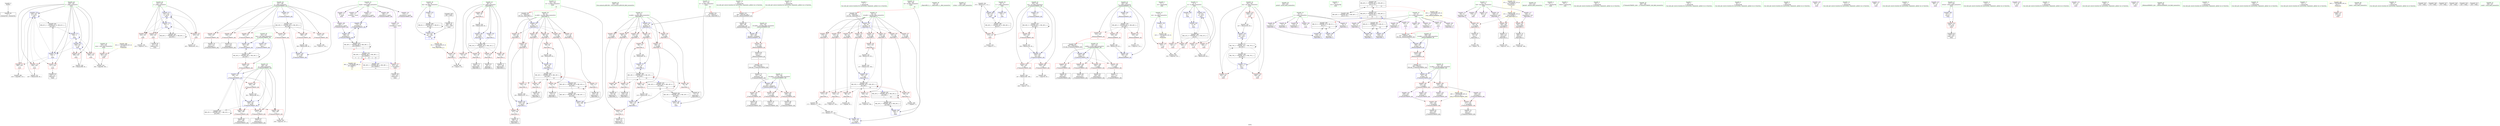 digraph "SVFG" {
	label="SVFG";

	Node0x5611f4aaf810 [shape=record,color=grey,label="{NodeID: 0\nNullPtr}"];
	Node0x5611f4aaf810 -> Node0x5611f4ae7870[style=solid];
	Node0x5611f4afb300 [shape=record,color=grey,label="{NodeID: 360\n410 = cmp(409, 215, )\n}"];
	Node0x5611f4af59e0 [shape=record,color=blue,label="{NodeID: 277\n331\<--432\nj\<--inc19\nmain\n}"];
	Node0x5611f4af59e0 -> Node0x5611f4aeaca0[style=dashed];
	Node0x5611f4af59e0 -> Node0x5611f4aead70[style=dashed];
	Node0x5611f4af59e0 -> Node0x5611f4aeae40[style=dashed];
	Node0x5611f4af59e0 -> Node0x5611f4af5840[style=dashed];
	Node0x5611f4af59e0 -> Node0x5611f4af59e0[style=dashed];
	Node0x5611f4af59e0 -> Node0x5611f4b13a10[style=dashed];
	Node0x5611f4ae9780 [shape=record,color=red,label="{NodeID: 194\n224\<--197\n\<--i\n_Z7domark1PA6001_bib\n}"];
	Node0x5611f4ae9780 -> Node0x5611f4ae8740[style=solid];
	Node0x5611f4ae69d0 [shape=record,color=purple,label="{NodeID: 111\n276\<--17\narrayidx27\<--mark\n_Z7domark1PA6001_bib\n}"];
	Node0x5611f4ae69d0 -> Node0x5611f4af48d0[style=solid];
	Node0x5611f4ae4c70 [shape=record,color=green,label="{NodeID: 28\n25\<--26\nlen\<--len_field_insensitive\nGlob }"];
	Node0x5611f4ae4c70 -> Node0x5611f4aec680[style=solid];
	Node0x5611f4ae4c70 -> Node0x5611f4af3450[style=solid];
	Node0x5611f4ae4c70 -> Node0x5611f4af5430[style=solid];
	Node0x5611f4b44220 [shape=record,color=black,label="{NodeID: 554\n37 = PHI(335, )\n0th arg _Z4procRiS_S_ }"];
	Node0x5611f4b44220 -> Node0x5611f4af3550[style=solid];
	Node0x5611f4aeae40 [shape=record,color=red,label="{NodeID: 222\n431\<--331\n\<--j\nmain\n}"];
	Node0x5611f4aeae40 -> Node0x5611f4af9080[style=solid];
	Node0x5611f4aec8f0 [shape=record,color=red,label="{NodeID: 139\n93\<--40\n\<--cx.addr\n_Z4procRiS_S_\n}"];
	Node0x5611f4aec8f0 -> Node0x5611f4aee220[style=solid];
	Node0x5611f4ae7470 [shape=record,color=green,label="{NodeID: 56\n359\<--360\nllvm.memset.p0i8.i64\<--llvm.memset.p0i8.i64_field_insensitive\n}"];
	Node0x5611f4af43f0 [shape=record,color=blue,label="{NodeID: 250\n201\<--111\nlast\<--\n_Z7domark1PA6001_bib\n}"];
	Node0x5611f4af43f0 -> Node0x5611f4b08510[style=dashed];
	Node0x5611f4aedfb0 [shape=record,color=red,label="{NodeID: 167\n80\<--79\n\<--\n_Z4procRiS_S_\n}"];
	Node0x5611f4aedfb0 -> Node0x5611f4afa100[style=solid];
	Node0x5611f4ae8c20 [shape=record,color=black,label="{NodeID: 84\n261\<--260\ntobool18\<--\n_Z7domark1PA6001_bib\n}"];
	Node0x5611f4aae640 [shape=record,color=green,label="{NodeID: 1\n5\<--1\n\<--dummyObj\nCan only get source location for instruction, argument, global var or function.}"];
	Node0x5611f4afb480 [shape=record,color=grey,label="{NodeID: 361\n125 = cmp(124, 126, )\n}"];
	Node0x5611f4af5ab0 [shape=record,color=blue,label="{NodeID: 278\n329\<--437\ni\<--inc22\nmain\n}"];
	Node0x5611f4af5ab0 -> Node0x5611f4aeaa30[style=dashed];
	Node0x5611f4af5ab0 -> Node0x5611f4aeab00[style=dashed];
	Node0x5611f4af5ab0 -> Node0x5611f4aeabd0[style=dashed];
	Node0x5611f4af5ab0 -> Node0x5611f4af5ab0[style=dashed];
	Node0x5611f4af5ab0 -> Node0x5611f4b13510[style=dashed];
	Node0x5611f4ae9850 [shape=record,color=red,label="{NodeID: 195\n234\<--197\n\<--i\n_Z7domark1PA6001_bib\n}"];
	Node0x5611f4ae9850 -> Node0x5611f4ae89b0[style=solid];
	Node0x5611f4ae6aa0 [shape=record,color=purple,label="{NodeID: 112\n363\<--17\n\<--mark\nmain\n}"];
	Node0x5611f4ae4d70 [shape=record,color=green,label="{NodeID: 29\n34\<--35\n_Z4procRiS_S_\<--_Z4procRiS_S__field_insensitive\n}"];
	Node0x5611f4b44330 [shape=record,color=black,label="{NodeID: 555\n38 = PHI(337, )\n1st arg _Z4procRiS_S_ }"];
	Node0x5611f4b44330 -> Node0x5611f4af3620[style=solid];
	Node0x5611f4aeaf10 [shape=record,color=red,label="{NodeID: 223\n391\<--333\n\<--num\nmain\n}"];
	Node0x5611f4aeaf10 -> Node0x5611f4afaa00[style=solid];
	Node0x5611f4aec9c0 [shape=record,color=red,label="{NodeID: 140\n98\<--40\n\<--cx.addr\n_Z4procRiS_S_\n}"];
	Node0x5611f4aec9c0 -> Node0x5611f4aee2f0[style=solid];
	Node0x5611f4aec9c0 -> Node0x5611f4af3b00[style=solid];
	Node0x5611f4ae7570 [shape=record,color=green,label="{NodeID: 57\n384\<--385\nstrlen\<--strlen_field_insensitive\n}"];
	Node0x5611f4af8c00 [shape=record,color=grey,label="{NodeID: 334\n373 = Binary(372, 111, )\n}"];
	Node0x5611f4af8c00 -> Node0x5611f4af5360[style=solid];
	Node0x5611f4af44c0 [shape=record,color=blue,label="{NodeID: 251\n203\<--5\ncnt\<--\n_Z7domark1PA6001_bib\n}"];
	Node0x5611f4af44c0 -> Node0x5611f4b08600[style=dashed];
	Node0x5611f4aee080 [shape=record,color=red,label="{NodeID: 168\n86\<--85\n\<--\n_Z4procRiS_S_\n}"];
	Node0x5611f4aee080 -> Node0x5611f4afbd80[style=solid];
	Node0x5611f4ae8cf0 [shape=record,color=black,label="{NodeID: 85\n264\<--263\nidxprom20\<--\n_Z7domark1PA6001_bib\n}"];
	Node0x5611f4ad4810 [shape=record,color=green,label="{NodeID: 2\n27\<--1\n.str\<--dummyObj\nGlob }"];
	Node0x5611f4afb600 [shape=record,color=grey,label="{NodeID: 362\n258 = cmp(256, 257, )\n}"];
	Node0x5611f4af5b80 [shape=record,color=blue,label="{NodeID: 279\n4\<--455\ntc\<--inc27\nmain\n}"];
	Node0x5611f4af5b80 -> Node0x5611f4b12610[style=dashed];
	Node0x5611f4ae9920 [shape=record,color=red,label="{NodeID: 196\n257\<--197\n\<--i\n_Z7domark1PA6001_bib\n}"];
	Node0x5611f4ae9920 -> Node0x5611f4afb600[style=solid];
	Node0x5611f4ae6b70 [shape=record,color=purple,label="{NodeID: 113\n419\<--17\narrayidx\<--mark\nmain\n}"];
	Node0x5611f4ae4e70 [shape=record,color=green,label="{NodeID: 30\n40\<--41\ncx.addr\<--cx.addr_field_insensitive\n_Z4procRiS_S_\n}"];
	Node0x5611f4ae4e70 -> Node0x5611f4aec820[style=solid];
	Node0x5611f4ae4e70 -> Node0x5611f4aec8f0[style=solid];
	Node0x5611f4ae4e70 -> Node0x5611f4aec9c0[style=solid];
	Node0x5611f4ae4e70 -> Node0x5611f4aeca90[style=solid];
	Node0x5611f4ae4e70 -> Node0x5611f4aecb60[style=solid];
	Node0x5611f4ae4e70 -> Node0x5611f4aecc30[style=solid];
	Node0x5611f4ae4e70 -> Node0x5611f4af3550[style=solid];
	Node0x5611f4b44440 [shape=record,color=black,label="{NodeID: 556\n39 = PHI(339, )\n2nd arg _Z4procRiS_S_ }"];
	Node0x5611f4b44440 -> Node0x5611f4af36f0[style=solid];
	Node0x5611f4aeafe0 [shape=record,color=red,label="{NodeID: 224\n426\<--341\n\<--res\nmain\n}"];
	Node0x5611f4aeafe0 -> Node0x5611f4af9380[style=solid];
	Node0x5611f4aeca90 [shape=record,color=red,label="{NodeID: 141\n117\<--40\n\<--cx.addr\n_Z4procRiS_S_\n}"];
	Node0x5611f4aeca90 -> Node0x5611f4aee630[style=solid];
	Node0x5611f4ae7670 [shape=record,color=green,label="{NodeID: 58\n444\<--445\nprintf\<--printf_field_insensitive\n}"];
	Node0x5611f4af8d80 [shape=record,color=grey,label="{NodeID: 335\n172 = Binary(171, 126, )\n}"];
	Node0x5611f4af8d80 -> Node0x5611f4afa700[style=solid];
	Node0x5611f4af4590 [shape=record,color=blue,label="{NodeID: 252\n197\<--5\ni\<--\n_Z7domark1PA6001_bib\n}"];
	Node0x5611f4af4590 -> Node0x5611f4b18f10[style=dashed];
	Node0x5611f4aee150 [shape=record,color=red,label="{NodeID: 169\n90\<--89\n\<--\n_Z4procRiS_S_\n}"];
	Node0x5611f4aee150 -> Node0x5611f4ae7cb0[style=solid];
	Node0x5611f4ae8dc0 [shape=record,color=black,label="{NodeID: 86\n267\<--266\nidxprom22\<--\n_Z7domark1PA6001_bib\n}"];
	Node0x5611f4ad4990 [shape=record,color=green,label="{NodeID: 3\n29\<--1\n.str.1\<--dummyObj\nGlob }"];
	Node0x5611f4afb780 [shape=record,color=grey,label="{NodeID: 363\n251 = cmp(250, 82, )\n}"];
	Node0x5611f4ae99f0 [shape=record,color=red,label="{NodeID: 197\n285\<--197\n\<--i\n_Z7domark1PA6001_bib\n}"];
	Node0x5611f4ae99f0 -> Node0x5611f4af4a70[style=solid];
	Node0x5611f4ae6c40 [shape=record,color=purple,label="{NodeID: 114\n422\<--17\narrayidx15\<--mark\nmain\n}"];
	Node0x5611f4ae6c40 -> Node0x5611f4aeb250[style=solid];
	Node0x5611f4ae4f40 [shape=record,color=green,label="{NodeID: 31\n42\<--43\ncy.addr\<--cy.addr_field_insensitive\n_Z4procRiS_S_\n}"];
	Node0x5611f4ae4f40 -> Node0x5611f4aecd00[style=solid];
	Node0x5611f4ae4f40 -> Node0x5611f4aecdd0[style=solid];
	Node0x5611f4ae4f40 -> Node0x5611f4aecea0[style=solid];
	Node0x5611f4ae4f40 -> Node0x5611f4aecf70[style=solid];
	Node0x5611f4ae4f40 -> Node0x5611f4aed040[style=solid];
	Node0x5611f4ae4f40 -> Node0x5611f4aed110[style=solid];
	Node0x5611f4ae4f40 -> Node0x5611f4af3620[style=solid];
	Node0x5611f4b44550 [shape=record,color=black,label="{NodeID: 557\n188 = PHI(313, )\n0th arg _Z7domark1PA6001_bib }"];
	Node0x5611f4b44550 -> Node0x5611f4af4180[style=solid];
	Node0x5611f4b23900 [shape=record,color=yellow,style=double,label="{NodeID: 474\n22V_1 = ENCHI(MR_22V_0)\npts\{240000 \}\nFun[main]|{<s0>10}}"];
	Node0x5611f4b23900:s0 -> Node0x5611f4b22bb0[style=dashed,color=red];
	Node0x5611f4aeb0b0 [shape=record,color=red,label="{NodeID: 225\n441\<--341\n\<--res\nmain\n}"];
	Node0x5611f4aecb60 [shape=record,color=red,label="{NodeID: 142\n128\<--40\n\<--cx.addr\n_Z4procRiS_S_\n}"];
	Node0x5611f4aecb60 -> Node0x5611f4aee7d0[style=solid];
	Node0x5611f4aecb60 -> Node0x5611f4af3d70[style=solid];
	Node0x5611f4ae7770 [shape=record,color=green,label="{NodeID: 59\n451\<--452\nfprintf\<--fprintf_field_insensitive\n}"];
	Node0x5611f4b18f10 [shape=record,color=black,label="{NodeID: 419\nMR_30V_3 = PHI(MR_30V_4, MR_30V_2, )\npts\{198 \}\n}"];
	Node0x5611f4b18f10 -> Node0x5611f4ae96b0[style=dashed];
	Node0x5611f4b18f10 -> Node0x5611f4ae9780[style=dashed];
	Node0x5611f4b18f10 -> Node0x5611f4ae9850[style=dashed];
	Node0x5611f4b18f10 -> Node0x5611f4ae9920[style=dashed];
	Node0x5611f4b18f10 -> Node0x5611f4ae99f0[style=dashed];
	Node0x5611f4b18f10 -> Node0x5611f4ae9ac0[style=dashed];
	Node0x5611f4b18f10 -> Node0x5611f4af4b40[style=dashed];
	Node0x5611f4af8f00 [shape=record,color=grey,label="{NodeID: 336\n290 = Binary(289, 82, )\n}"];
	Node0x5611f4af8f00 -> Node0x5611f4af4b40[style=solid];
	Node0x5611f4af4660 [shape=record,color=blue,label="{NodeID: 253\n203\<--244\ncnt\<--inc\n_Z7domark1PA6001_bib\n}"];
	Node0x5611f4af4660 -> Node0x5611f4aea070[style=dashed];
	Node0x5611f4af4660 -> Node0x5611f4aea140[style=dashed];
	Node0x5611f4af4660 -> Node0x5611f4b08600[style=dashed];
	Node0x5611f4aee220 [shape=record,color=red,label="{NodeID: 170\n94\<--93\n\<--\n_Z4procRiS_S_\n}"];
	Node0x5611f4aee220 -> Node0x5611f4ae7d80[style=solid];
	Node0x5611f4ae8e90 [shape=record,color=black,label="{NodeID: 87\n272\<--271\nidxprom24\<--\n_Z7domark1PA6001_bib\n}"];
	Node0x5611f4ad58b0 [shape=record,color=green,label="{NodeID: 4\n31\<--1\n.str.2\<--dummyObj\nGlob }"];
	Node0x5611f4afb900 [shape=record,color=grey,label="{NodeID: 364\n62 = cmp(61, 63, )\n}"];
	Node0x5611f4ae9ac0 [shape=record,color=red,label="{NodeID: 198\n289\<--197\n\<--i\n_Z7domark1PA6001_bib\n}"];
	Node0x5611f4ae9ac0 -> Node0x5611f4af8f00[style=solid];
	Node0x5611f4ae6d10 [shape=record,color=purple,label="{NodeID: 115\n59\<--22\narrayidx\<--buf\n_Z4procRiS_S_\n}"];
	Node0x5611f4ae6d10 -> Node0x5611f4aedc70[style=solid];
	Node0x5611f4ae5010 [shape=record,color=green,label="{NodeID: 32\n44\<--45\ncd.addr\<--cd.addr_field_insensitive\n_Z4procRiS_S_\n}"];
	Node0x5611f4ae5010 -> Node0x5611f4aed1e0[style=solid];
	Node0x5611f4ae5010 -> Node0x5611f4aed2b0[style=solid];
	Node0x5611f4ae5010 -> Node0x5611f4aed380[style=solid];
	Node0x5611f4ae5010 -> Node0x5611f4aed450[style=solid];
	Node0x5611f4ae5010 -> Node0x5611f4aed520[style=solid];
	Node0x5611f4ae5010 -> Node0x5611f4aed5f0[style=solid];
	Node0x5611f4ae5010 -> Node0x5611f4aed6c0[style=solid];
	Node0x5611f4ae5010 -> Node0x5611f4aed790[style=solid];
	Node0x5611f4ae5010 -> Node0x5611f4af36f0[style=solid];
	Node0x5611f4b44690 [shape=record,color=black,label="{NodeID: 558\n189 = PHI(314, )\n1st arg _Z7domark1PA6001_bib }"];
	Node0x5611f4b44690 -> Node0x5611f4af4250[style=solid];
	Node0x5611f4aeb180 [shape=record,color=red,label="{NodeID: 226\n448\<--341\n\<--res\nmain\n}"];
	Node0x5611f4aecc30 [shape=record,color=red,label="{NodeID: 143\n136\<--40\n\<--cx.addr\n_Z4procRiS_S_\n}"];
	Node0x5611f4aecc30 -> Node0x5611f4aee970[style=solid];
	Node0x5611f4ae7870 [shape=record,color=black,label="{NodeID: 60\n2\<--3\ndummyVal\<--dummyVal\n}"];
	Node0x5611f4b08010 [shape=record,color=black,label="{NodeID: 420\nMR_32V_2 = PHI(MR_32V_7, MR_32V_1, )\npts\{200 \}\n}"];
	Node0x5611f4b08010 -> Node0x5611f4af4730[style=dashed];
	Node0x5611f4b08010 -> Node0x5611f4b08010[style=dashed];
	Node0x5611f4af9080 [shape=record,color=grey,label="{NodeID: 337\n432 = Binary(431, 82, )\n}"];
	Node0x5611f4af9080 -> Node0x5611f4af59e0[style=solid];
	Node0x5611f4af4730 [shape=record,color=blue,label="{NodeID: 254\n199\<--253\nj\<--\n_Z7domark1PA6001_bib\n}"];
	Node0x5611f4af4730 -> Node0x5611f4ae9b90[style=dashed];
	Node0x5611f4af4730 -> Node0x5611f4ae9c60[style=dashed];
	Node0x5611f4af4730 -> Node0x5611f4ae9d30[style=dashed];
	Node0x5611f4af4730 -> Node0x5611f4ae9e00[style=dashed];
	Node0x5611f4af4730 -> Node0x5611f4af49a0[style=dashed];
	Node0x5611f4af4730 -> Node0x5611f4b08010[style=dashed];
	Node0x5611f4aee2f0 [shape=record,color=red,label="{NodeID: 171\n99\<--98\n\<--\n_Z4procRiS_S_\n}"];
	Node0x5611f4aee2f0 -> Node0x5611f4af9e00[style=solid];
	Node0x5611f4ae8f60 [shape=record,color=black,label="{NodeID: 88\n275\<--274\nidxprom26\<--\n_Z7domark1PA6001_bib\n}"];
	Node0x5611f4aae790 [shape=record,color=green,label="{NodeID: 5\n33\<--1\nstderr\<--dummyObj\nGlob }"];
	Node0x5611f4b221e0 [shape=record,color=yellow,style=double,label="{NodeID: 448\n40V_1 = ENCHI(MR_40V_0)\npts\{12 16 \}\nFun[_Z6domarkPA6001_bb]|{<s0>1}}"];
	Node0x5611f4b221e0:s0 -> Node0x5611f4b241f0[style=dashed,color=red];
	Node0x5611f4afba80 [shape=record,color=grey,label="{NodeID: 365\n248 = cmp(247, 82, )\n}"];
	Node0x5611f4ae9b90 [shape=record,color=red,label="{NodeID: 199\n256\<--199\n\<--j\n_Z7domark1PA6001_bib\n}"];
	Node0x5611f4ae9b90 -> Node0x5611f4afb600[style=solid];
	Node0x5611f4aeb640 [shape=record,color=purple,label="{NodeID: 116\n148\<--22\narrayidx35\<--buf\n_Z4procRiS_S_\n}"];
	Node0x5611f4aeb640 -> Node0x5611f4aeea40[style=solid];
	Node0x5611f4ae50e0 [shape=record,color=green,label="{NodeID: 33\n46\<--47\ni\<--i_field_insensitive\n_Z4procRiS_S_\n}"];
	Node0x5611f4ae50e0 -> Node0x5611f4aed860[style=solid];
	Node0x5611f4ae50e0 -> Node0x5611f4aed930[style=solid];
	Node0x5611f4ae50e0 -> Node0x5611f4aeda00[style=solid];
	Node0x5611f4ae50e0 -> Node0x5611f4aedad0[style=solid];
	Node0x5611f4ae50e0 -> Node0x5611f4aedba0[style=solid];
	Node0x5611f4ae50e0 -> Node0x5611f4af37c0[style=solid];
	Node0x5611f4ae50e0 -> Node0x5611f4af40b0[style=solid];
	Node0x5611f4b447d0 [shape=record,color=black,label="{NodeID: 559\n190 = PHI(316, )\n2nd arg _Z7domark1PA6001_bib }"];
	Node0x5611f4b447d0 -> Node0x5611f4ae84d0[style=solid];
	Node0x5611f4aeb250 [shape=record,color=red,label="{NodeID: 227\n423\<--422\n\<--arrayidx15\nmain\n}"];
	Node0x5611f4aeb250 -> Node0x5611f4ae9440[style=solid];
	Node0x5611f4aecd00 [shape=record,color=red,label="{NodeID: 144\n69\<--42\n\<--cy.addr\n_Z4procRiS_S_\n}"];
	Node0x5611f4aecd00 -> Node0x5611f4aede10[style=solid];
	Node0x5611f4ae7970 [shape=record,color=black,label="{NodeID: 61\n58\<--57\nidxprom\<--\n_Z4procRiS_S_\n}"];
	Node0x5611f4b08510 [shape=record,color=black,label="{NodeID: 421\nMR_34V_3 = PHI(MR_34V_5, MR_34V_2, )\npts\{202 \}\n}"];
	Node0x5611f4b08510 -> Node0x5611f4ae9ed0[style=dashed];
	Node0x5611f4b08510 -> Node0x5611f4af4a70[style=dashed];
	Node0x5611f4b08510 -> Node0x5611f4b08510[style=dashed];
	Node0x5611f4af9200 [shape=record,color=grey,label="{NodeID: 338\n397 = Binary(396, 82, )\n}"];
	Node0x5611f4af9200 -> Node0x5611f4af55d0[style=solid];
	Node0x5611f4af4800 [shape=record,color=blue,label="{NodeID: 255\n268\<--78\narrayidx23\<--\n_Z7domark1PA6001_bib\n}"];
	Node0x5611f4af4800 -> Node0x5611f4af4800[style=dashed];
	Node0x5611f4af4800 -> Node0x5611f4af48d0[style=dashed];
	Node0x5611f4af4800 -> Node0x5611f4b086f0[style=dashed];
	Node0x5611f4aee3c0 [shape=record,color=red,label="{NodeID: 172\n104\<--103\n\<--\n_Z4procRiS_S_\n}"];
	Node0x5611f4aee3c0 -> Node0x5611f4afc380[style=solid];
	Node0x5611f4ae9030 [shape=record,color=black,label="{NodeID: 89\n306\<--298\nfrombool\<--rev\n_Z6domarkPA6001_bb\n}"];
	Node0x5611f4ae9030 -> Node0x5611f4af4ce0[style=solid];
	Node0x5611f4aae820 [shape=record,color=green,label="{NodeID: 6\n63\<--1\n\<--dummyObj\nCan only get source location for instruction, argument, global var or function.}"];
	Node0x5611f4afbc00 [shape=record,color=grey,label="{NodeID: 366\n55 = cmp(53, 54, )\n}"];
	Node0x5611f4ae9c60 [shape=record,color=red,label="{NodeID: 200\n266\<--199\n\<--j\n_Z7domark1PA6001_bib\n}"];
	Node0x5611f4ae9c60 -> Node0x5611f4ae8dc0[style=solid];
	Node0x5611f4aeb710 [shape=record,color=purple,label="{NodeID: 117\n164\<--22\narrayidx41\<--buf\n_Z4procRiS_S_\n}"];
	Node0x5611f4aeb710 -> Node0x5611f4aeebe0[style=solid];
	Node0x5611f4ae51b0 [shape=record,color=green,label="{NodeID: 34\n185\<--186\n_Z7domark1PA6001_bib\<--_Z7domark1PA6001_bib_field_insensitive\n}"];
	Node0x5611f4aeb320 [shape=record,color=blue,label="{NodeID: 228\n4\<--5\ntc\<--\nGlob }"];
	Node0x5611f4aeb320 -> Node0x5611f4af5020[style=dashed];
	Node0x5611f4aecdd0 [shape=record,color=red,label="{NodeID: 145\n79\<--42\n\<--cy.addr\n_Z4procRiS_S_\n}"];
	Node0x5611f4aecdd0 -> Node0x5611f4aedfb0[style=solid];
	Node0x5611f4aecdd0 -> Node0x5611f4af3960[style=solid];
	Node0x5611f4ae7a40 [shape=record,color=black,label="{NodeID: 62\n61\<--60\nconv\<--\n_Z4procRiS_S_\n}"];
	Node0x5611f4ae7a40 -> Node0x5611f4afb900[style=solid];
	Node0x5611f4b08600 [shape=record,color=black,label="{NodeID: 422\nMR_36V_3 = PHI(MR_36V_5, MR_36V_2, )\npts\{204 \}\n}"];
	Node0x5611f4b08600 -> Node0x5611f4ae9fa0[style=dashed];
	Node0x5611f4b08600 -> Node0x5611f4af4660[style=dashed];
	Node0x5611f4b08600 -> Node0x5611f4b08600[style=dashed];
	Node0x5611f4af9380 [shape=record,color=grey,label="{NodeID: 339\n427 = Binary(426, 82, )\n}"];
	Node0x5611f4af9380 -> Node0x5611f4af5910[style=solid];
	Node0x5611f4af48d0 [shape=record,color=blue,label="{NodeID: 256\n276\<--78\narrayidx27\<--\n_Z7domark1PA6001_bib\n}"];
	Node0x5611f4af48d0 -> Node0x5611f4af4800[style=dashed];
	Node0x5611f4af48d0 -> Node0x5611f4af48d0[style=dashed];
	Node0x5611f4af48d0 -> Node0x5611f4b086f0[style=dashed];
	Node0x5611f4aee490 [shape=record,color=red,label="{NodeID: 173\n109\<--108\n\<--\n_Z4procRiS_S_\n}"];
	Node0x5611f4aee490 -> Node0x5611f4af9980[style=solid];
	Node0x5611f4ae9100 [shape=record,color=black,label="{NodeID: 90\n316\<--315\ntobool\<--\n_Z6domarkPA6001_bb\n|{<s0>1}}"];
	Node0x5611f4ae9100:s0 -> Node0x5611f4b447d0[style=solid,color=red];
	Node0x5611f4ab0130 [shape=record,color=green,label="{NodeID: 7\n78\<--1\n\<--dummyObj\nCan only get source location for instruction, argument, global var or function.}"];
	Node0x5611f4afbd80 [shape=record,color=grey,label="{NodeID: 367\n87 = cmp(86, 82, )\n}"];
	Node0x5611f4ae9d30 [shape=record,color=red,label="{NodeID: 201\n271\<--199\n\<--j\n_Z7domark1PA6001_bib\n}"];
	Node0x5611f4ae9d30 -> Node0x5611f4ae8e90[style=solid];
	Node0x5611f4aeb7e0 [shape=record,color=purple,label="{NodeID: 118\n378\<--22\n\<--buf\nmain\n}"];
	Node0x5611f4ae52b0 [shape=record,color=green,label="{NodeID: 35\n191\<--192\nar.addr\<--ar.addr_field_insensitive\n_Z7domark1PA6001_bib\n}"];
	Node0x5611f4ae52b0 -> Node0x5611f4aeed80[style=solid];
	Node0x5611f4ae52b0 -> Node0x5611f4aeee50[style=solid];
	Node0x5611f4ae52b0 -> Node0x5611f4af4180[style=solid];
	Node0x5611f4aeb420 [shape=record,color=blue,label="{NodeID: 229\n7\<--5\nntc\<--\nGlob }"];
	Node0x5611f4aeb420 -> Node0x5611f4b22e80[style=dashed];
	Node0x5611f4aecea0 [shape=record,color=red,label="{NodeID: 146\n89\<--42\n\<--cy.addr\n_Z4procRiS_S_\n}"];
	Node0x5611f4aecea0 -> Node0x5611f4aee150[style=solid];
	Node0x5611f4ae7b10 [shape=record,color=black,label="{NodeID: 63\n71\<--70\nidxprom4\<--\n_Z4procRiS_S_\n}"];
	Node0x5611f4b086f0 [shape=record,color=black,label="{NodeID: 423\nMR_38V_2 = PHI(MR_38V_8, MR_38V_1, )\npts\{190000 \}\n|{|<s3>1}}"];
	Node0x5611f4b086f0 -> Node0x5611f4af4800[style=dashed];
	Node0x5611f4b086f0 -> Node0x5611f4af48d0[style=dashed];
	Node0x5611f4b086f0 -> Node0x5611f4b086f0[style=dashed];
	Node0x5611f4b086f0:s3 -> Node0x5611f4b0a710[style=dashed,color=blue];
	Node0x5611f4af9500 [shape=record,color=grey,label="{NodeID: 340\n130 = Binary(129, 111, )\n}"];
	Node0x5611f4af9500 -> Node0x5611f4af3d70[style=solid];
	Node0x5611f4af49a0 [shape=record,color=blue,label="{NodeID: 257\n199\<--281\nj\<--inc28\n_Z7domark1PA6001_bib\n}"];
	Node0x5611f4af49a0 -> Node0x5611f4ae9b90[style=dashed];
	Node0x5611f4af49a0 -> Node0x5611f4ae9c60[style=dashed];
	Node0x5611f4af49a0 -> Node0x5611f4ae9d30[style=dashed];
	Node0x5611f4af49a0 -> Node0x5611f4ae9e00[style=dashed];
	Node0x5611f4af49a0 -> Node0x5611f4af49a0[style=dashed];
	Node0x5611f4af49a0 -> Node0x5611f4b08010[style=dashed];
	Node0x5611f4aee560 [shape=record,color=red,label="{NodeID: 174\n114\<--113\n\<--\n_Z4procRiS_S_\n}"];
	Node0x5611f4aee560 -> Node0x5611f4ae7e50[style=solid];
	Node0x5611f4ae91d0 [shape=record,color=black,label="{NodeID: 91\n386\<--383\nconv\<--call4\nmain\n}"];
	Node0x5611f4ae91d0 -> Node0x5611f4af5430[style=solid];
	Node0x5611f4ab01c0 [shape=record,color=green,label="{NodeID: 8\n82\<--1\n\<--dummyObj\nCan only get source location for instruction, argument, global var or function.}"];
	Node0x5611f4b224b0 [shape=record,color=yellow,style=double,label="{NodeID: 451\n6V_1 = ENCHI(MR_6V_0)\npts\{26 \}\nFun[_Z4procRiS_S_]}"];
	Node0x5611f4b224b0 -> Node0x5611f4aec680[style=dashed];
	Node0x5611f4afbf00 [shape=record,color=grey,label="{NodeID: 368\n67 = cmp(66, 5, )\n}"];
	Node0x5611f4ae9e00 [shape=record,color=red,label="{NodeID: 202\n280\<--199\n\<--j\n_Z7domark1PA6001_bib\n}"];
	Node0x5611f4ae9e00 -> Node0x5611f4afa880[style=solid];
	Node0x5611f4aeb8b0 [shape=record,color=purple,label="{NodeID: 119\n382\<--22\n\<--buf\nmain\n}"];
	Node0x5611f4ae5380 [shape=record,color=green,label="{NodeID: 36\n193\<--194\ny.addr\<--y.addr_field_insensitive\n_Z7domark1PA6001_bib\n}"];
	Node0x5611f4ae5380 -> Node0x5611f4aeef20[style=solid];
	Node0x5611f4ae5380 -> Node0x5611f4aeeff0[style=solid];
	Node0x5611f4ae5380 -> Node0x5611f4aef0c0[style=solid];
	Node0x5611f4ae5380 -> Node0x5611f4aef190[style=solid];
	Node0x5611f4ae5380 -> Node0x5611f4af4250[style=solid];
	Node0x5611f4aeb520 [shape=record,color=blue,label="{NodeID: 230\n20\<--5\nL\<--\nGlob }"];
	Node0x5611f4aeb520 -> Node0x5611f4b12b10[style=dashed];
	Node0x5611f4aecf70 [shape=record,color=red,label="{NodeID: 147\n108\<--42\n\<--cy.addr\n_Z4procRiS_S_\n}"];
	Node0x5611f4aecf70 -> Node0x5611f4aee490[style=solid];
	Node0x5611f4aecf70 -> Node0x5611f4af3bd0[style=solid];
	Node0x5611f4ae7be0 [shape=record,color=black,label="{NodeID: 64\n75\<--74\nidxprom6\<--\n_Z4procRiS_S_\n}"];
	Node0x5611f4af9680 [shape=record,color=grey,label="{NodeID: 341\n156 = Binary(155, 82, )\n}"];
	Node0x5611f4af9680 -> Node0x5611f4af9800[style=solid];
	Node0x5611f4af4a70 [shape=record,color=blue,label="{NodeID: 258\n201\<--285\nlast\<--\n_Z7domark1PA6001_bib\n}"];
	Node0x5611f4af4a70 -> Node0x5611f4b08510[style=dashed];
	Node0x5611f4aee630 [shape=record,color=red,label="{NodeID: 175\n118\<--117\n\<--\n_Z4procRiS_S_\n}"];
	Node0x5611f4aee630 -> Node0x5611f4ae7f20[style=solid];
	Node0x5611f4ae92a0 [shape=record,color=black,label="{NodeID: 92\n418\<--417\nidxprom\<--\nmain\n}"];
	Node0x5611f4ad4ec0 [shape=record,color=green,label="{NodeID: 9\n106\<--1\n\<--dummyObj\nCan only get source location for instruction, argument, global var or function.}"];
	Node0x5611f4afc080 [shape=record,color=grey,label="{NodeID: 369\n214 = cmp(213, 215, )\n}"];
	Node0x5611f4ae9ed0 [shape=record,color=red,label="{NodeID: 203\n253\<--201\n\<--last\n_Z7domark1PA6001_bib\n}"];
	Node0x5611f4ae9ed0 -> Node0x5611f4af4730[style=solid];
	Node0x5611f4aeb980 [shape=record,color=purple,label="{NodeID: 120\n344\<--27\n\<--.str\nmain\n}"];
	Node0x5611f4ae5450 [shape=record,color=green,label="{NodeID: 37\n195\<--196\nrev.addr\<--rev.addr_field_insensitive\n_Z7domark1PA6001_bib\n}"];
	Node0x5611f4ae5450 -> Node0x5611f4aef260[style=solid];
	Node0x5611f4ae5450 -> Node0x5611f4aef330[style=solid];
	Node0x5611f4ae5450 -> Node0x5611f4ae95e0[style=solid];
	Node0x5611f4ae5450 -> Node0x5611f4af4320[style=solid];
	Node0x5611f4b12110 [shape=record,color=black,label="{NodeID: 397\nMR_40V_3 = PHI(MR_40V_4, MR_40V_2, )\npts\{12 16 \}\n|{|<s2>11|<s3>12}}"];
	Node0x5611f4b12110 -> Node0x5611f4b15810[style=dashed];
	Node0x5611f4b12110 -> Node0x5611f4b1f120[style=dashed];
	Node0x5611f4b12110:s2 -> Node0x5611f4b221e0[style=dashed,color=red];
	Node0x5611f4b12110:s3 -> Node0x5611f4b221e0[style=dashed,color=red];
	Node0x5611f4af3450 [shape=record,color=blue,label="{NodeID: 231\n25\<--5\nlen\<--\nGlob }"];
	Node0x5611f4af3450 -> Node0x5611f4b13010[style=dashed];
	Node0x5611f4aed040 [shape=record,color=red,label="{NodeID: 148\n113\<--42\n\<--cy.addr\n_Z4procRiS_S_\n}"];
	Node0x5611f4aed040 -> Node0x5611f4aee560[style=solid];
	Node0x5611f4ae7cb0 [shape=record,color=black,label="{NodeID: 65\n91\<--90\nidxprom10\<--\n_Z4procRiS_S_\n}"];
	Node0x5611f4af9800 [shape=record,color=grey,label="{NodeID: 342\n157 = Binary(156, 158, )\n}"];
	Node0x5611f4af9800 -> Node0x5611f4af3f10[style=solid];
	Node0x5611f4af4b40 [shape=record,color=blue,label="{NodeID: 259\n197\<--290\ni\<--inc32\n_Z7domark1PA6001_bib\n}"];
	Node0x5611f4af4b40 -> Node0x5611f4b18f10[style=dashed];
	Node0x5611f4aee700 [shape=record,color=red,label="{NodeID: 176\n124\<--123\n\<--\n_Z4procRiS_S_\n}"];
	Node0x5611f4aee700 -> Node0x5611f4afb480[style=solid];
	Node0x5611f4ae9370 [shape=record,color=black,label="{NodeID: 93\n421\<--420\nidxprom14\<--\nmain\n}"];
	Node0x5611f4ad4f50 [shape=record,color=green,label="{NodeID: 10\n111\<--1\n\<--dummyObj\nCan only get source location for instruction, argument, global var or function.}"];
	Node0x5611f4afc200 [shape=record,color=grey,label="{NodeID: 370\n311 = cmp(310, 215, )\n}"];
	Node0x5611f4ae9fa0 [shape=record,color=red,label="{NodeID: 204\n243\<--203\n\<--cnt\n_Z7domark1PA6001_bib\n}"];
	Node0x5611f4ae9fa0 -> Node0x5611f4af9f80[style=solid];
	Node0x5611f4aeba50 [shape=record,color=purple,label="{NodeID: 121\n369\<--27\n\<--.str\nmain\n}"];
	Node0x5611f4ae5520 [shape=record,color=green,label="{NodeID: 38\n197\<--198\ni\<--i_field_insensitive\n_Z7domark1PA6001_bib\n}"];
	Node0x5611f4ae5520 -> Node0x5611f4ae96b0[style=solid];
	Node0x5611f4ae5520 -> Node0x5611f4ae9780[style=solid];
	Node0x5611f4ae5520 -> Node0x5611f4ae9850[style=solid];
	Node0x5611f4ae5520 -> Node0x5611f4ae9920[style=solid];
	Node0x5611f4ae5520 -> Node0x5611f4ae99f0[style=solid];
	Node0x5611f4ae5520 -> Node0x5611f4ae9ac0[style=solid];
	Node0x5611f4ae5520 -> Node0x5611f4af4590[style=solid];
	Node0x5611f4ae5520 -> Node0x5611f4af4b40[style=solid];
	Node0x5611f4b12610 [shape=record,color=black,label="{NodeID: 398\nMR_52V_3 = PHI(MR_52V_4, MR_52V_2, )\npts\{6 \}\n}"];
	Node0x5611f4b12610 -> Node0x5611f4aec1a0[style=dashed];
	Node0x5611f4b12610 -> Node0x5611f4aec270[style=dashed];
	Node0x5611f4b12610 -> Node0x5611f4aec340[style=dashed];
	Node0x5611f4b12610 -> Node0x5611f4aec410[style=dashed];
	Node0x5611f4b12610 -> Node0x5611f4af5b80[style=dashed];
	Node0x5611f4af3550 [shape=record,color=blue,label="{NodeID: 232\n40\<--37\ncx.addr\<--cx\n_Z4procRiS_S_\n}"];
	Node0x5611f4af3550 -> Node0x5611f4aec820[style=dashed];
	Node0x5611f4af3550 -> Node0x5611f4aec8f0[style=dashed];
	Node0x5611f4af3550 -> Node0x5611f4aec9c0[style=dashed];
	Node0x5611f4af3550 -> Node0x5611f4aeca90[style=dashed];
	Node0x5611f4af3550 -> Node0x5611f4aecb60[style=dashed];
	Node0x5611f4af3550 -> Node0x5611f4aecc30[style=dashed];
	Node0x5611f4aed110 [shape=record,color=red,label="{NodeID: 149\n132\<--42\n\<--cy.addr\n_Z4procRiS_S_\n}"];
	Node0x5611f4aed110 -> Node0x5611f4aee8a0[style=solid];
	Node0x5611f4ae7d80 [shape=record,color=black,label="{NodeID: 66\n95\<--94\nidxprom12\<--\n_Z4procRiS_S_\n}"];
	Node0x5611f4af9980 [shape=record,color=grey,label="{NodeID: 343\n110 = Binary(109, 111, )\n}"];
	Node0x5611f4af9980 -> Node0x5611f4af3bd0[style=solid];
	Node0x5611f4af4c10 [shape=record,color=blue,label="{NodeID: 260\n299\<--297\nar.addr\<--ar\n_Z6domarkPA6001_bb\n}"];
	Node0x5611f4af4c10 -> Node0x5611f4aea3b0[style=dashed];
	Node0x5611f4aee7d0 [shape=record,color=red,label="{NodeID: 177\n129\<--128\n\<--\n_Z4procRiS_S_\n}"];
	Node0x5611f4aee7d0 -> Node0x5611f4af9500[style=solid];
	Node0x5611f4ae9440 [shape=record,color=black,label="{NodeID: 94\n424\<--423\ntobool16\<--\nmain\n}"];
	Node0x5611f4ae3bf0 [shape=record,color=green,label="{NodeID: 11\n126\<--1\n\<--dummyObj\nCan only get source location for instruction, argument, global var or function.}"];
	Node0x5611f4afc380 [shape=record,color=grey,label="{NodeID: 371\n105 = cmp(104, 106, )\n}"];
	Node0x5611f4aea070 [shape=record,color=red,label="{NodeID: 205\n246\<--203\n\<--cnt\n_Z7domark1PA6001_bib\n}"];
	Node0x5611f4aea070 -> Node0x5611f4af9b00[style=solid];
	Node0x5611f4aebb20 [shape=record,color=purple,label="{NodeID: 122\n380\<--27\n\<--.str\nmain\n}"];
	Node0x5611f4ae55f0 [shape=record,color=green,label="{NodeID: 39\n199\<--200\nj\<--j_field_insensitive\n_Z7domark1PA6001_bib\n}"];
	Node0x5611f4ae55f0 -> Node0x5611f4ae9b90[style=solid];
	Node0x5611f4ae55f0 -> Node0x5611f4ae9c60[style=solid];
	Node0x5611f4ae55f0 -> Node0x5611f4ae9d30[style=solid];
	Node0x5611f4ae55f0 -> Node0x5611f4ae9e00[style=solid];
	Node0x5611f4ae55f0 -> Node0x5611f4af4730[style=solid];
	Node0x5611f4ae55f0 -> Node0x5611f4af49a0[style=solid];
	Node0x5611f4b12b10 [shape=record,color=black,label="{NodeID: 399\nMR_56V_2 = PHI(MR_56V_4, MR_56V_1, )\npts\{21 \}\n}"];
	Node0x5611f4b12b10 -> Node0x5611f4aec5b0[style=dashed];
	Node0x5611f4b12b10 -> Node0x5611f4af5360[style=dashed];
	Node0x5611f4af3620 [shape=record,color=blue,label="{NodeID: 233\n42\<--38\ncy.addr\<--cy\n_Z4procRiS_S_\n}"];
	Node0x5611f4af3620 -> Node0x5611f4aecd00[style=dashed];
	Node0x5611f4af3620 -> Node0x5611f4aecdd0[style=dashed];
	Node0x5611f4af3620 -> Node0x5611f4aecea0[style=dashed];
	Node0x5611f4af3620 -> Node0x5611f4aecf70[style=dashed];
	Node0x5611f4af3620 -> Node0x5611f4aed040[style=dashed];
	Node0x5611f4af3620 -> Node0x5611f4aed110[style=dashed];
	Node0x5611f4aed1e0 [shape=record,color=red,label="{NodeID: 150\n65\<--44\n\<--cd.addr\n_Z4procRiS_S_\n}"];
	Node0x5611f4aed1e0 -> Node0x5611f4aedd40[style=solid];
	Node0x5611f4ae7e50 [shape=record,color=black,label="{NodeID: 67\n115\<--114\nidxprom18\<--\n_Z4procRiS_S_\n}"];
	Node0x5611f4af9b00 [shape=record,color=grey,label="{NodeID: 344\n247 = Binary(246, 106, )\n}"];
	Node0x5611f4af9b00 -> Node0x5611f4afba80[style=solid];
	Node0x5611f4af4ce0 [shape=record,color=blue,label="{NodeID: 261\n301\<--306\nrev.addr\<--frombool\n_Z6domarkPA6001_bb\n}"];
	Node0x5611f4af4ce0 -> Node0x5611f4aea480[style=dashed];
	Node0x5611f4aee8a0 [shape=record,color=red,label="{NodeID: 178\n133\<--132\n\<--\n_Z4procRiS_S_\n}"];
	Node0x5611f4aee8a0 -> Node0x5611f4ae7ff0[style=solid];
	Node0x5611f4ae9510 [shape=record,color=black,label="{NodeID: 95\n326\<--458\nmain_ret\<--\nmain\n}"];
	Node0x5611f4ae3c80 [shape=record,color=green,label="{NodeID: 12\n152\<--1\n\<--dummyObj\nCan only get source location for instruction, argument, global var or function.}"];
	Node0x5611f4aea140 [shape=record,color=red,label="{NodeID: 206\n250\<--203\n\<--cnt\n_Z7domark1PA6001_bib\n}"];
	Node0x5611f4aea140 -> Node0x5611f4afb780[style=solid];
	Node0x5611f4aebbf0 [shape=record,color=purple,label="{NodeID: 123\n377\<--29\n\<--.str.1\nmain\n}"];
	Node0x5611f4ae56c0 [shape=record,color=green,label="{NodeID: 40\n201\<--202\nlast\<--last_field_insensitive\n_Z7domark1PA6001_bib\n}"];
	Node0x5611f4ae56c0 -> Node0x5611f4ae9ed0[style=solid];
	Node0x5611f4ae56c0 -> Node0x5611f4af43f0[style=solid];
	Node0x5611f4ae56c0 -> Node0x5611f4af4a70[style=solid];
	Node0x5611f4b13010 [shape=record,color=black,label="{NodeID: 400\nMR_6V_2 = PHI(MR_6V_3, MR_6V_1, )\npts\{26 \}\n}"];
	Node0x5611f4b13010 -> Node0x5611f4af5430[style=dashed];
	Node0x5611f4b13010 -> Node0x5611f4b13010[style=dashed];
	Node0x5611f4af36f0 [shape=record,color=blue,label="{NodeID: 234\n44\<--39\ncd.addr\<--cd\n_Z4procRiS_S_\n}"];
	Node0x5611f4af36f0 -> Node0x5611f4aed1e0[style=dashed];
	Node0x5611f4af36f0 -> Node0x5611f4aed2b0[style=dashed];
	Node0x5611f4af36f0 -> Node0x5611f4aed380[style=dashed];
	Node0x5611f4af36f0 -> Node0x5611f4aed450[style=dashed];
	Node0x5611f4af36f0 -> Node0x5611f4aed520[style=dashed];
	Node0x5611f4af36f0 -> Node0x5611f4aed5f0[style=dashed];
	Node0x5611f4af36f0 -> Node0x5611f4aed6c0[style=dashed];
	Node0x5611f4af36f0 -> Node0x5611f4aed790[style=dashed];
	Node0x5611f4aed2b0 [shape=record,color=red,label="{NodeID: 151\n85\<--44\n\<--cd.addr\n_Z4procRiS_S_\n}"];
	Node0x5611f4aed2b0 -> Node0x5611f4aee080[style=solid];
	Node0x5611f4ae7f20 [shape=record,color=black,label="{NodeID: 68\n119\<--118\nidxprom20\<--\n_Z4procRiS_S_\n}"];
	Node0x5611f4af9c80 [shape=record,color=grey,label="{NodeID: 345\n320 = Binary(319, 82, )\n}"];
	Node0x5611f4af9c80 -> Node0x5611f4af4e80[style=solid];
	Node0x5611f4af4db0 [shape=record,color=blue,label="{NodeID: 262\n303\<--5\ni\<--\n_Z6domarkPA6001_bb\n}"];
	Node0x5611f4af4db0 -> Node0x5611f4b0a210[style=dashed];
	Node0x5611f4aee970 [shape=record,color=red,label="{NodeID: 179\n137\<--136\n\<--\n_Z4procRiS_S_\n}"];
	Node0x5611f4aee970 -> Node0x5611f4ae80c0[style=solid];
	Node0x5611f4ae5da0 [shape=record,color=purple,label="{NodeID: 96\n72\<--9\narrayidx5\<--v\n_Z4procRiS_S_\n}"];
	Node0x5611f4ae3f30 [shape=record,color=green,label="{NodeID: 13\n158\<--1\n\<--dummyObj\nCan only get source location for instruction, argument, global var or function.}"];
	Node0x5611f4aea210 [shape=record,color=red,label="{NodeID: 207\n227\<--226\n\<--arrayidx2\n_Z7domark1PA6001_bib\n}"];
	Node0x5611f4aea210 -> Node0x5611f4ae8810[style=solid];
	Node0x5611f4aebcc0 [shape=record,color=purple,label="{NodeID: 124\n442\<--31\n\<--.str.2\nmain\n}"];
	Node0x5611f4ae5790 [shape=record,color=green,label="{NodeID: 41\n203\<--204\ncnt\<--cnt_field_insensitive\n_Z7domark1PA6001_bib\n}"];
	Node0x5611f4ae5790 -> Node0x5611f4ae9fa0[style=solid];
	Node0x5611f4ae5790 -> Node0x5611f4aea070[style=solid];
	Node0x5611f4ae5790 -> Node0x5611f4aea140[style=solid];
	Node0x5611f4ae5790 -> Node0x5611f4af44c0[style=solid];
	Node0x5611f4ae5790 -> Node0x5611f4af4660[style=solid];
	Node0x5611f4b241f0 [shape=record,color=yellow,style=double,label="{NodeID: 484\n40V_1 = ENCHI(MR_40V_0)\npts\{12 16 \}\nFun[_Z7domark1PA6001_bib]}"];
	Node0x5611f4b241f0 -> Node0x5611f4aea210[style=dashed];
	Node0x5611f4b241f0 -> Node0x5611f4aea2e0[style=dashed];
	Node0x5611f4b13510 [shape=record,color=black,label="{NodeID: 401\nMR_61V_2 = PHI(MR_61V_8, MR_61V_1, )\npts\{330 \}\n}"];
	Node0x5611f4b13510 -> Node0x5611f4af5500[style=dashed];
	Node0x5611f4b13510 -> Node0x5611f4af5770[style=dashed];
	Node0x5611f4af37c0 [shape=record,color=blue,label="{NodeID: 235\n46\<--5\ni\<--\n_Z4procRiS_S_\n}"];
	Node0x5611f4af37c0 -> Node0x5611f4b0b610[style=dashed];
	Node0x5611f4aed380 [shape=record,color=red,label="{NodeID: 152\n103\<--44\n\<--cd.addr\n_Z4procRiS_S_\n}"];
	Node0x5611f4aed380 -> Node0x5611f4aee3c0[style=solid];
	Node0x5611f4ae7ff0 [shape=record,color=black,label="{NodeID: 69\n134\<--133\nidxprom26\<--\n_Z4procRiS_S_\n}"];
	Node0x5611f4af9e00 [shape=record,color=grey,label="{NodeID: 346\n100 = Binary(99, 82, )\n}"];
	Node0x5611f4af9e00 -> Node0x5611f4af3b00[style=solid];
	Node0x5611f4af4e80 [shape=record,color=blue,label="{NodeID: 263\n303\<--320\ni\<--inc\n_Z6domarkPA6001_bb\n}"];
	Node0x5611f4af4e80 -> Node0x5611f4b0a210[style=dashed];
	Node0x5611f4aeea40 [shape=record,color=red,label="{NodeID: 180\n149\<--148\n\<--arrayidx35\n_Z4procRiS_S_\n}"];
	Node0x5611f4aeea40 -> Node0x5611f4ae8260[style=solid];
	Node0x5611f4ae5e70 [shape=record,color=purple,label="{NodeID: 97\n76\<--9\narrayidx7\<--v\n_Z4procRiS_S_\n}"];
	Node0x5611f4ae5e70 -> Node0x5611f4af3890[style=solid];
	Node0x5611f4ae3fc0 [shape=record,color=green,label="{NodeID: 14\n168\<--1\n\<--dummyObj\nCan only get source location for instruction, argument, global var or function.}"];
	Node0x5611f4aea2e0 [shape=record,color=red,label="{NodeID: 208\n240\<--239\n\<--arrayidx9\n_Z7domark1PA6001_bib\n}"];
	Node0x5611f4aea2e0 -> Node0x5611f4ae8b50[style=solid];
	Node0x5611f4aebd90 [shape=record,color=purple,label="{NodeID: 125\n449\<--31\n\<--.str.2\nmain\n}"];
	Node0x5611f4ae5860 [shape=record,color=green,label="{NodeID: 42\n294\<--295\n_Z6domarkPA6001_bb\<--_Z6domarkPA6001_bb_field_insensitive\n}"];
	Node0x5611f4b13a10 [shape=record,color=black,label="{NodeID: 402\nMR_63V_2 = PHI(MR_63V_3, MR_63V_1, )\npts\{332 \}\n}"];
	Node0x5611f4b13a10 -> Node0x5611f4af5840[style=dashed];
	Node0x5611f4b13a10 -> Node0x5611f4b13a10[style=dashed];
	Node0x5611f4af3890 [shape=record,color=blue,label="{NodeID: 236\n76\<--78\narrayidx7\<--\n_Z4procRiS_S_\n}"];
	Node0x5611f4af3890 -> Node0x5611f4b0ac10[style=dashed];
	Node0x5611f4aed450 [shape=record,color=red,label="{NodeID: 153\n123\<--44\n\<--cd.addr\n_Z4procRiS_S_\n}"];
	Node0x5611f4aed450 -> Node0x5611f4aee700[style=solid];
	Node0x5611f4ae80c0 [shape=record,color=black,label="{NodeID: 70\n138\<--137\nidxprom28\<--\n_Z4procRiS_S_\n}"];
	Node0x5611f4af9f80 [shape=record,color=grey,label="{NodeID: 347\n244 = Binary(243, 82, )\n}"];
	Node0x5611f4af9f80 -> Node0x5611f4af4660[style=solid];
	Node0x5611f4af4f50 [shape=record,color=blue,label="{NodeID: 264\n327\<--5\nretval\<--\nmain\n}"];
	Node0x5611f4af4f50 -> Node0x5611f4aea7c0[style=dashed];
	Node0x5611f4aeeb10 [shape=record,color=red,label="{NodeID: 181\n155\<--154\n\<--\n_Z4procRiS_S_\n}"];
	Node0x5611f4aeeb10 -> Node0x5611f4af9680[style=solid];
	Node0x5611f4ae5f40 [shape=record,color=purple,label="{NodeID: 98\n116\<--9\narrayidx19\<--v\n_Z4procRiS_S_\n}"];
	Node0x5611f4ae4050 [shape=record,color=green,label="{NodeID: 15\n215\<--1\n\<--dummyObj\nCan only get source location for instruction, argument, global var or function.}"];
	Node0x5611f4aea3b0 [shape=record,color=red,label="{NodeID: 209\n313\<--299\n\<--ar.addr\n_Z6domarkPA6001_bb\n|{<s0>1}}"];
	Node0x5611f4aea3b0:s0 -> Node0x5611f4b44550[style=solid,color=red];
	Node0x5611f4aebe60 [shape=record,color=purple,label="{NodeID: 126\n223\<--220\narrayidx\<--\n_Z7domark1PA6001_bib\n}"];
	Node0x5611f4ae5960 [shape=record,color=green,label="{NodeID: 43\n299\<--300\nar.addr\<--ar.addr_field_insensitive\n_Z6domarkPA6001_bb\n}"];
	Node0x5611f4ae5960 -> Node0x5611f4aea3b0[style=solid];
	Node0x5611f4ae5960 -> Node0x5611f4af4c10[style=solid];
	Node0x5611f4b13f10 [shape=record,color=black,label="{NodeID: 403\nMR_16V_2 = PHI(MR_16V_4, MR_16V_1, )\npts\{336 \}\n}"];
	Node0x5611f4b13f10 -> Node0x5611f4af50f0[style=dashed];
	Node0x5611f4af3960 [shape=record,color=blue,label="{NodeID: 237\n79\<--81\n\<--inc\n_Z4procRiS_S_\n}"];
	Node0x5611f4af3960 -> Node0x5611f4aef810[style=dashed];
	Node0x5611f4aed520 [shape=record,color=red,label="{NodeID: 154\n154\<--44\n\<--cd.addr\n_Z4procRiS_S_\n}"];
	Node0x5611f4aed520 -> Node0x5611f4aeeb10[style=solid];
	Node0x5611f4ae8190 [shape=record,color=black,label="{NodeID: 71\n147\<--146\nidxprom34\<--\n_Z4procRiS_S_\n}"];
	Node0x5611f4afa100 [shape=record,color=grey,label="{NodeID: 348\n81 = Binary(80, 82, )\n}"];
	Node0x5611f4afa100 -> Node0x5611f4af3960[style=solid];
	Node0x5611f4af5020 [shape=record,color=blue,label="{NodeID: 265\n4\<--82\ntc\<--\nmain\n}"];
	Node0x5611f4af5020 -> Node0x5611f4b12610[style=dashed];
	Node0x5611f4aeebe0 [shape=record,color=red,label="{NodeID: 182\n165\<--164\n\<--arrayidx41\n_Z4procRiS_S_\n}"];
	Node0x5611f4aeebe0 -> Node0x5611f4ae8400[style=solid];
	Node0x5611f4ae6010 [shape=record,color=purple,label="{NodeID: 99\n120\<--9\narrayidx21\<--v\n_Z4procRiS_S_\n}"];
	Node0x5611f4ae6010 -> Node0x5611f4af3ca0[style=solid];
	Node0x5611f4ae4510 [shape=record,color=green,label="{NodeID: 16\n356\<--1\n\<--dummyObj\nCan only get source location for instruction, argument, global var or function.}"];
	Node0x5611f4b22bb0 [shape=record,color=yellow,style=double,label="{NodeID: 459\n22V_1 = ENCHI(MR_22V_0)\npts\{240000 \}\nFun[_Z4procRiS_S_]}"];
	Node0x5611f4b22bb0 -> Node0x5611f4aedc70[style=dashed];
	Node0x5611f4b22bb0 -> Node0x5611f4aeea40[style=dashed];
	Node0x5611f4b22bb0 -> Node0x5611f4aeebe0[style=dashed];
	Node0x5611f4aea480 [shape=record,color=red,label="{NodeID: 210\n315\<--301\n\<--rev.addr\n_Z6domarkPA6001_bb\n}"];
	Node0x5611f4aea480 -> Node0x5611f4ae9100[style=solid];
	Node0x5611f4aebf30 [shape=record,color=purple,label="{NodeID: 127\n226\<--220\narrayidx2\<--\n_Z7domark1PA6001_bib\n}"];
	Node0x5611f4aebf30 -> Node0x5611f4aea210[style=solid];
	Node0x5611f4ae5a30 [shape=record,color=green,label="{NodeID: 44\n301\<--302\nrev.addr\<--rev.addr_field_insensitive\n_Z6domarkPA6001_bb\n}"];
	Node0x5611f4ae5a30 -> Node0x5611f4aea480[style=solid];
	Node0x5611f4ae5a30 -> Node0x5611f4af4ce0[style=solid];
	Node0x5611f4b14410 [shape=record,color=black,label="{NodeID: 404\nMR_18V_2 = PHI(MR_18V_4, MR_18V_1, )\npts\{338 \}\n}"];
	Node0x5611f4b14410 -> Node0x5611f4af51c0[style=dashed];
	Node0x5611f4af3a30 [shape=record,color=blue,label="{NodeID: 238\n96\<--78\narrayidx13\<--\n_Z4procRiS_S_\n}"];
	Node0x5611f4af3a30 -> Node0x5611f4b0b110[style=dashed];
	Node0x5611f4aed5f0 [shape=record,color=red,label="{NodeID: 155\n159\<--44\n\<--cd.addr\n_Z4procRiS_S_\n}"];
	Node0x5611f4aed5f0 -> Node0x5611f4af3f10[style=solid];
	Node0x5611f4ae8260 [shape=record,color=black,label="{NodeID: 72\n150\<--149\nconv36\<--\n_Z4procRiS_S_\n}"];
	Node0x5611f4ae8260 -> Node0x5611f4afb180[style=solid];
	Node0x5611f4afa280 [shape=record,color=grey,label="{NodeID: 349\n455 = Binary(454, 82, )\n}"];
	Node0x5611f4afa280 -> Node0x5611f4af5b80[style=solid];
	Node0x5611f4af50f0 [shape=record,color=blue,label="{NodeID: 266\n335\<--366\ncx\<--\nmain\n}"];
	Node0x5611f4af50f0 -> Node0x5611f4b13f10[style=dashed];
	Node0x5611f4af50f0 -> Node0x5611f4b1e220[style=dashed];
	Node0x5611f4aeecb0 [shape=record,color=red,label="{NodeID: 183\n171\<--170\n\<--\n_Z4procRiS_S_\n}"];
	Node0x5611f4aeecb0 -> Node0x5611f4af8d80[style=solid];
	Node0x5611f4ae60e0 [shape=record,color=purple,label="{NodeID: 100\n354\<--9\n\<--v\nmain\n}"];
	Node0x5611f4ae45a0 [shape=record,color=green,label="{NodeID: 17\n357\<--1\n\<--dummyObj\nCan only get source location for instruction, argument, global var or function.}"];
	Node0x5611f4b28390 [shape=record,color=yellow,style=double,label="{NodeID: 543\n38V_3 = CSCHI(MR_38V_2)\npts\{190000 \}\nCS[]|{<s0>12}}"];
	Node0x5611f4b28390:s0 -> Node0x5611f4b0a710[style=dashed,color=red];
	Node0x5611f4b22c90 [shape=record,color=yellow,style=double,label="{NodeID: 460\n50V_1 = ENCHI(MR_50V_0)\npts\{1 \}\nFun[main]}"];
	Node0x5611f4b22c90 -> Node0x5611f4aec750[style=dashed];
	Node0x5611f4aea550 [shape=record,color=red,label="{NodeID: 211\n310\<--303\n\<--i\n_Z6domarkPA6001_bb\n}"];
	Node0x5611f4aea550 -> Node0x5611f4afc200[style=solid];
	Node0x5611f4aec000 [shape=record,color=purple,label="{NodeID: 128\n236\<--233\narrayidx7\<--\n_Z7domark1PA6001_bib\n}"];
	Node0x5611f4ae5b00 [shape=record,color=green,label="{NodeID: 45\n303\<--304\ni\<--i_field_insensitive\n_Z6domarkPA6001_bb\n}"];
	Node0x5611f4ae5b00 -> Node0x5611f4aea550[style=solid];
	Node0x5611f4ae5b00 -> Node0x5611f4aea620[style=solid];
	Node0x5611f4ae5b00 -> Node0x5611f4aea6f0[style=solid];
	Node0x5611f4ae5b00 -> Node0x5611f4af4db0[style=solid];
	Node0x5611f4ae5b00 -> Node0x5611f4af4e80[style=solid];
	Node0x5611f4b14910 [shape=record,color=black,label="{NodeID: 405\nMR_20V_2 = PHI(MR_20V_4, MR_20V_1, )\npts\{340 \}\n}"];
	Node0x5611f4b14910 -> Node0x5611f4af5290[style=dashed];
	Node0x5611f4af3b00 [shape=record,color=blue,label="{NodeID: 239\n98\<--100\n\<--inc14\n_Z4procRiS_S_\n}"];
	Node0x5611f4af3b00 -> Node0x5611f4b0bb10[style=dashed];
	Node0x5611f4aed6c0 [shape=record,color=red,label="{NodeID: 156\n170\<--44\n\<--cd.addr\n_Z4procRiS_S_\n}"];
	Node0x5611f4aed6c0 -> Node0x5611f4aeecb0[style=solid];
	Node0x5611f4ae8330 [shape=record,color=black,label="{NodeID: 73\n163\<--162\nidxprom40\<--\n_Z4procRiS_S_\n}"];
	Node0x5611f4afa400 [shape=record,color=grey,label="{NodeID: 350\n181 = Binary(180, 82, )\n}"];
	Node0x5611f4afa400 -> Node0x5611f4af40b0[style=solid];
	Node0x5611f4af51c0 [shape=record,color=blue,label="{NodeID: 267\n337\<--366\ncy\<--\nmain\n}"];
	Node0x5611f4af51c0 -> Node0x5611f4b14410[style=dashed];
	Node0x5611f4af51c0 -> Node0x5611f4b1e720[style=dashed];
	Node0x5611f4aeed80 [shape=record,color=red,label="{NodeID: 184\n220\<--191\n\<--ar.addr\n_Z7domark1PA6001_bib\n}"];
	Node0x5611f4aeed80 -> Node0x5611f4aebe60[style=solid];
	Node0x5611f4aeed80 -> Node0x5611f4aebf30[style=solid];
	Node0x5611f4ae61b0 [shape=record,color=purple,label="{NodeID: 101\n401\<--9\n\<--v\nmain\n|{<s0>11}}"];
	Node0x5611f4ae61b0:s0 -> Node0x5611f4b43e80[style=solid,color=red];
	Node0x5611f4ae4630 [shape=record,color=green,label="{NodeID: 18\n358\<--1\n\<--dummyObj\nCan only get source location for instruction, argument, global var or function.|{<s0>11}}"];
	Node0x5611f4ae4630:s0 -> Node0x5611f4b440a0[style=solid,color=red];
	Node0x5611f4b0a210 [shape=record,color=black,label="{NodeID: 378\nMR_46V_3 = PHI(MR_46V_4, MR_46V_2, )\npts\{304 \}\n}"];
	Node0x5611f4b0a210 -> Node0x5611f4aea550[style=dashed];
	Node0x5611f4b0a210 -> Node0x5611f4aea620[style=dashed];
	Node0x5611f4b0a210 -> Node0x5611f4aea6f0[style=dashed];
	Node0x5611f4b0a210 -> Node0x5611f4af4e80[style=dashed];
	Node0x5611f4aea620 [shape=record,color=red,label="{NodeID: 212\n314\<--303\n\<--i\n_Z6domarkPA6001_bb\n|{<s0>1}}"];
	Node0x5611f4aea620:s0 -> Node0x5611f4b44690[style=solid,color=red];
	Node0x5611f4aec0d0 [shape=record,color=purple,label="{NodeID: 129\n239\<--233\narrayidx9\<--\n_Z7domark1PA6001_bib\n}"];
	Node0x5611f4aec0d0 -> Node0x5611f4aea2e0[style=solid];
	Node0x5611f4ae5bd0 [shape=record,color=green,label="{NodeID: 46\n324\<--325\nmain\<--main_field_insensitive\n}"];
	Node0x5611f4b14e10 [shape=record,color=black,label="{NodeID: 406\nMR_70V_2 = PHI(MR_70V_4, MR_70V_1, )\npts\{342 \}\n}"];
	Node0x5611f4b14e10 -> Node0x5611f4af56a0[style=dashed];
	Node0x5611f4af3bd0 [shape=record,color=blue,label="{NodeID: 240\n108\<--110\n\<--dec\n_Z4procRiS_S_\n}"];
	Node0x5611f4af3bd0 -> Node0x5611f4aee560[style=dashed];
	Node0x5611f4af3bd0 -> Node0x5611f4aef810[style=dashed];
	Node0x5611f4aed790 [shape=record,color=red,label="{NodeID: 157\n174\<--44\n\<--cd.addr\n_Z4procRiS_S_\n}"];
	Node0x5611f4aed790 -> Node0x5611f4af3fe0[style=solid];
	Node0x5611f4ae8400 [shape=record,color=black,label="{NodeID: 74\n166\<--165\nconv42\<--\n_Z4procRiS_S_\n}"];
	Node0x5611f4ae8400 -> Node0x5611f4afae80[style=solid];
	Node0x5611f4b1e220 [shape=record,color=black,label="{NodeID: 434\nMR_16V_5 = PHI(MR_16V_6, MR_16V_4, )\npts\{336 \}\n|{|<s2>10}}"];
	Node0x5611f4b1e220 -> Node0x5611f4b13f10[style=dashed];
	Node0x5611f4b1e220 -> Node0x5611f4b1e220[style=dashed];
	Node0x5611f4b1e220:s2 -> Node0x5611f4b0bb10[style=dashed,color=red];
	Node0x5611f4afa580 [shape=record,color=grey,label="{NodeID: 351\n437 = Binary(436, 82, )\n}"];
	Node0x5611f4afa580 -> Node0x5611f4af5ab0[style=solid];
	Node0x5611f4af5290 [shape=record,color=blue,label="{NodeID: 268\n339\<--5\ncd\<--\nmain\n}"];
	Node0x5611f4af5290 -> Node0x5611f4b14910[style=dashed];
	Node0x5611f4af5290 -> Node0x5611f4b1ec20[style=dashed];
	Node0x5611f4aeee50 [shape=record,color=red,label="{NodeID: 185\n233\<--191\n\<--ar.addr\n_Z7domark1PA6001_bib\n}"];
	Node0x5611f4aeee50 -> Node0x5611f4aec000[style=solid];
	Node0x5611f4aeee50 -> Node0x5611f4aec0d0[style=solid];
	Node0x5611f4ae6280 [shape=record,color=purple,label="{NodeID: 102\n92\<--13\narrayidx11\<--h\n_Z4procRiS_S_\n}"];
	Node0x5611f4ae46c0 [shape=record,color=green,label="{NodeID: 19\n366\<--1\n\<--dummyObj\nCan only get source location for instruction, argument, global var or function.}"];
	Node0x5611f4b43620 [shape=record,color=black,label="{NodeID: 545\n345 = PHI()\n}"];
	Node0x5611f4b22e80 [shape=record,color=yellow,style=double,label="{NodeID: 462\n54V_1 = ENCHI(MR_54V_0)\npts\{8 \}\nFun[main]}"];
	Node0x5611f4b22e80 -> Node0x5611f4aec4e0[style=dashed];
	Node0x5611f4b0a710 [shape=record,color=black,label="{NodeID: 379\nMR_38V_2 = PHI(MR_38V_3, MR_38V_1, )\npts\{190000 \}\n|{<s0>1|<s1>11|<s2>12|<s3>12}}"];
	Node0x5611f4b0a710:s0 -> Node0x5611f4b086f0[style=dashed,color=red];
	Node0x5611f4b0a710:s1 -> Node0x5611f4b28390[style=dashed,color=blue];
	Node0x5611f4b0a710:s2 -> Node0x5611f4aeb250[style=dashed,color=blue];
	Node0x5611f4b0a710:s3 -> Node0x5611f4b15310[style=dashed,color=blue];
	Node0x5611f4aea6f0 [shape=record,color=red,label="{NodeID: 213\n319\<--303\n\<--i\n_Z6domarkPA6001_bb\n}"];
	Node0x5611f4aea6f0 -> Node0x5611f4af9c80[style=solid];
	Node0x5611f4aec1a0 [shape=record,color=red,label="{NodeID: 130\n350\<--4\n\<--tc\nmain\n}"];
	Node0x5611f4aec1a0 -> Node0x5611f4afad00[style=solid];
	Node0x5611f4ae5cd0 [shape=record,color=green,label="{NodeID: 47\n327\<--328\nretval\<--retval_field_insensitive\nmain\n}"];
	Node0x5611f4ae5cd0 -> Node0x5611f4aea7c0[style=solid];
	Node0x5611f4ae5cd0 -> Node0x5611f4af4f50[style=solid];
	Node0x5611f4b15310 [shape=record,color=black,label="{NodeID: 407\nMR_38V_2 = PHI(MR_38V_4, MR_38V_1, )\npts\{190000 \}\n|{<s0>11}}"];
	Node0x5611f4b15310:s0 -> Node0x5611f4b0a710[style=dashed,color=red];
	Node0x5611f4af3ca0 [shape=record,color=blue,label="{NodeID: 241\n120\<--78\narrayidx21\<--\n_Z4procRiS_S_\n}"];
	Node0x5611f4af3ca0 -> Node0x5611f4b0ac10[style=dashed];
	Node0x5611f4aed860 [shape=record,color=red,label="{NodeID: 158\n53\<--46\n\<--i\n_Z4procRiS_S_\n}"];
	Node0x5611f4aed860 -> Node0x5611f4afbc00[style=solid];
	Node0x5611f4ae84d0 [shape=record,color=black,label="{NodeID: 75\n207\<--190\nfrombool\<--rev\n_Z7domark1PA6001_bib\n}"];
	Node0x5611f4ae84d0 -> Node0x5611f4af4320[style=solid];
	Node0x5611f4b1e720 [shape=record,color=black,label="{NodeID: 435\nMR_18V_5 = PHI(MR_18V_6, MR_18V_4, )\npts\{338 \}\n|{|<s2>10}}"];
	Node0x5611f4b1e720 -> Node0x5611f4b14410[style=dashed];
	Node0x5611f4b1e720 -> Node0x5611f4b1e720[style=dashed];
	Node0x5611f4b1e720:s2 -> Node0x5611f4aef810[style=dashed,color=red];
	Node0x5611f4afa700 [shape=record,color=grey,label="{NodeID: 352\n173 = Binary(172, 158, )\n}"];
	Node0x5611f4afa700 -> Node0x5611f4af3fe0[style=solid];
	Node0x5611f4af5360 [shape=record,color=blue,label="{NodeID: 269\n20\<--373\nL\<--dec\nmain\n}"];
	Node0x5611f4af5360 -> Node0x5611f4aec5b0[style=dashed];
	Node0x5611f4af5360 -> Node0x5611f4af5360[style=dashed];
	Node0x5611f4af5360 -> Node0x5611f4b12b10[style=dashed];
	Node0x5611f4aeef20 [shape=record,color=red,label="{NodeID: 186\n221\<--193\n\<--y.addr\n_Z7domark1PA6001_bib\n}"];
	Node0x5611f4aeef20 -> Node0x5611f4ae8670[style=solid];
	Node0x5611f4ae6350 [shape=record,color=purple,label="{NodeID: 103\n96\<--13\narrayidx13\<--h\n_Z4procRiS_S_\n}"];
	Node0x5611f4ae6350 -> Node0x5611f4af3a30[style=solid];
	Node0x5611f4ae4750 [shape=record,color=green,label="{NodeID: 20\n405\<--1\n\<--dummyObj\nCan only get source location for instruction, argument, global var or function.|{<s0>12}}"];
	Node0x5611f4ae4750:s0 -> Node0x5611f4b440a0[style=solid,color=red];
	Node0x5611f4b43720 [shape=record,color=black,label="{NodeID: 546\n370 = PHI()\n}"];
	Node0x5611f4b0ac10 [shape=record,color=black,label="{NodeID: 380\nMR_2V_2 = PHI(MR_2V_8, MR_2V_1, )\npts\{12 \}\n|{|<s3>10}}"];
	Node0x5611f4b0ac10 -> Node0x5611f4af3890[style=dashed];
	Node0x5611f4b0ac10 -> Node0x5611f4af3ca0[style=dashed];
	Node0x5611f4b0ac10 -> Node0x5611f4b0ac10[style=dashed];
	Node0x5611f4b0ac10:s3 -> Node0x5611f4b1f120[style=dashed,color=blue];
	Node0x5611f4aea7c0 [shape=record,color=red,label="{NodeID: 214\n458\<--327\n\<--retval\nmain\n}"];
	Node0x5611f4aea7c0 -> Node0x5611f4ae9510[style=solid];
	Node0x5611f4aec270 [shape=record,color=red,label="{NodeID: 131\n440\<--4\n\<--tc\nmain\n}"];
	Node0x5611f4ae6dc0 [shape=record,color=green,label="{NodeID: 48\n329\<--330\ni\<--i_field_insensitive\nmain\n}"];
	Node0x5611f4ae6dc0 -> Node0x5611f4aea890[style=solid];
	Node0x5611f4ae6dc0 -> Node0x5611f4aea960[style=solid];
	Node0x5611f4ae6dc0 -> Node0x5611f4aeaa30[style=solid];
	Node0x5611f4ae6dc0 -> Node0x5611f4aeab00[style=solid];
	Node0x5611f4ae6dc0 -> Node0x5611f4aeabd0[style=solid];
	Node0x5611f4ae6dc0 -> Node0x5611f4af5500[style=solid];
	Node0x5611f4ae6dc0 -> Node0x5611f4af55d0[style=solid];
	Node0x5611f4ae6dc0 -> Node0x5611f4af5770[style=solid];
	Node0x5611f4ae6dc0 -> Node0x5611f4af5ab0[style=solid];
	Node0x5611f4b15810 [shape=record,color=black,label="{NodeID: 408\nMR_40V_2 = PHI(MR_40V_3, MR_40V_1, )\npts\{12 16 \}\n}"];
	Node0x5611f4b15810 -> Node0x5611f4b12110[style=dashed];
	Node0x5611f4af3d70 [shape=record,color=blue,label="{NodeID: 242\n128\<--130\n\<--dec25\n_Z4procRiS_S_\n}"];
	Node0x5611f4af3d70 -> Node0x5611f4aee970[style=dashed];
	Node0x5611f4af3d70 -> Node0x5611f4b0bb10[style=dashed];
	Node0x5611f4aed930 [shape=record,color=red,label="{NodeID: 159\n57\<--46\n\<--i\n_Z4procRiS_S_\n}"];
	Node0x5611f4aed930 -> Node0x5611f4ae7970[style=solid];
	Node0x5611f4ae85a0 [shape=record,color=black,label="{NodeID: 76\n218\<--217\ntobool\<--\n_Z7domark1PA6001_bib\n}"];
	Node0x5611f4b1ec20 [shape=record,color=black,label="{NodeID: 436\nMR_20V_5 = PHI(MR_20V_6, MR_20V_4, )\npts\{340 \}\n|{|<s2>10}}"];
	Node0x5611f4b1ec20 -> Node0x5611f4b14910[style=dashed];
	Node0x5611f4b1ec20 -> Node0x5611f4b1ec20[style=dashed];
	Node0x5611f4b1ec20:s2 -> Node0x5611f4aefd10[style=dashed,color=red];
	Node0x5611f4afa880 [shape=record,color=grey,label="{NodeID: 353\n281 = Binary(280, 82, )\n}"];
	Node0x5611f4afa880 -> Node0x5611f4af49a0[style=solid];
	Node0x5611f4af5430 [shape=record,color=blue,label="{NodeID: 270\n25\<--386\nlen\<--conv\nmain\n|{|<s2>10}}"];
	Node0x5611f4af5430 -> Node0x5611f4af5430[style=dashed];
	Node0x5611f4af5430 -> Node0x5611f4b13010[style=dashed];
	Node0x5611f4af5430:s2 -> Node0x5611f4b224b0[style=dashed,color=red];
	Node0x5611f4aeeff0 [shape=record,color=red,label="{NodeID: 187\n237\<--193\n\<--y.addr\n_Z7domark1PA6001_bib\n}"];
	Node0x5611f4aeeff0 -> Node0x5611f4ae8a80[style=solid];
	Node0x5611f4ae6420 [shape=record,color=purple,label="{NodeID: 104\n135\<--13\narrayidx27\<--h\n_Z4procRiS_S_\n}"];
	Node0x5611f4ae47e0 [shape=record,color=green,label="{NodeID: 21\n4\<--6\ntc\<--tc_field_insensitive\nGlob }"];
	Node0x5611f4ae47e0 -> Node0x5611f4aec1a0[style=solid];
	Node0x5611f4ae47e0 -> Node0x5611f4aec270[style=solid];
	Node0x5611f4ae47e0 -> Node0x5611f4aec340[style=solid];
	Node0x5611f4ae47e0 -> Node0x5611f4aec410[style=solid];
	Node0x5611f4ae47e0 -> Node0x5611f4aeb320[style=solid];
	Node0x5611f4ae47e0 -> Node0x5611f4af5020[style=solid];
	Node0x5611f4ae47e0 -> Node0x5611f4af5b80[style=solid];
	Node0x5611f4b43820 [shape=record,color=black,label="{NodeID: 547\n379 = PHI()\n}"];
	Node0x5611f4b0b110 [shape=record,color=black,label="{NodeID: 381\nMR_4V_2 = PHI(MR_4V_9, MR_4V_1, )\npts\{16 \}\n|{|<s3>10}}"];
	Node0x5611f4b0b110 -> Node0x5611f4af3a30[style=dashed];
	Node0x5611f4b0b110 -> Node0x5611f4af3e40[style=dashed];
	Node0x5611f4b0b110 -> Node0x5611f4b0b110[style=dashed];
	Node0x5611f4b0b110:s3 -> Node0x5611f4b1f120[style=dashed,color=blue];
	Node0x5611f4aea890 [shape=record,color=red,label="{NodeID: 215\n390\<--329\n\<--i\nmain\n}"];
	Node0x5611f4aea890 -> Node0x5611f4afaa00[style=solid];
	Node0x5611f4aec340 [shape=record,color=red,label="{NodeID: 132\n447\<--4\n\<--tc\nmain\n}"];
	Node0x5611f4ae6e90 [shape=record,color=green,label="{NodeID: 49\n331\<--332\nj\<--j_field_insensitive\nmain\n}"];
	Node0x5611f4ae6e90 -> Node0x5611f4aeaca0[style=solid];
	Node0x5611f4ae6e90 -> Node0x5611f4aead70[style=solid];
	Node0x5611f4ae6e90 -> Node0x5611f4aeae40[style=solid];
	Node0x5611f4ae6e90 -> Node0x5611f4af5840[style=solid];
	Node0x5611f4ae6e90 -> Node0x5611f4af59e0[style=solid];
	Node0x5611f4af3e40 [shape=record,color=blue,label="{NodeID: 243\n139\<--78\narrayidx29\<--\n_Z4procRiS_S_\n}"];
	Node0x5611f4af3e40 -> Node0x5611f4b0b110[style=dashed];
	Node0x5611f4aeda00 [shape=record,color=red,label="{NodeID: 160\n146\<--46\n\<--i\n_Z4procRiS_S_\n}"];
	Node0x5611f4aeda00 -> Node0x5611f4ae8190[style=solid];
	Node0x5611f4ae8670 [shape=record,color=black,label="{NodeID: 77\n222\<--221\nidxprom\<--\n_Z7domark1PA6001_bib\n}"];
	Node0x5611f4b1f120 [shape=record,color=black,label="{NodeID: 437\nMR_40V_4 = PHI(MR_40V_5, MR_40V_3, )\npts\{12 16 \}\n|{|<s1>10|<s2>10}}"];
	Node0x5611f4b1f120 -> Node0x5611f4b12110[style=dashed];
	Node0x5611f4b1f120:s1 -> Node0x5611f4b0ac10[style=dashed,color=red];
	Node0x5611f4b1f120:s2 -> Node0x5611f4b0b110[style=dashed,color=red];
	Node0x5611f4afaa00 [shape=record,color=grey,label="{NodeID: 354\n392 = cmp(390, 391, )\n}"];
	Node0x5611f4af5500 [shape=record,color=blue,label="{NodeID: 271\n329\<--5\ni\<--\nmain\n}"];
	Node0x5611f4af5500 -> Node0x5611f4aea890[style=dashed];
	Node0x5611f4af5500 -> Node0x5611f4aea960[style=dashed];
	Node0x5611f4af5500 -> Node0x5611f4af5500[style=dashed];
	Node0x5611f4af5500 -> Node0x5611f4af55d0[style=dashed];
	Node0x5611f4af5500 -> Node0x5611f4af5770[style=dashed];
	Node0x5611f4aef0c0 [shape=record,color=red,label="{NodeID: 188\n263\<--193\n\<--y.addr\n_Z7domark1PA6001_bib\n}"];
	Node0x5611f4aef0c0 -> Node0x5611f4ae8cf0[style=solid];
	Node0x5611f4ae64f0 [shape=record,color=purple,label="{NodeID: 105\n139\<--13\narrayidx29\<--h\n_Z4procRiS_S_\n}"];
	Node0x5611f4ae64f0 -> Node0x5611f4af3e40[style=solid];
	Node0x5611f4ae4870 [shape=record,color=green,label="{NodeID: 22\n7\<--8\nntc\<--ntc_field_insensitive\nGlob }"];
	Node0x5611f4ae4870 -> Node0x5611f4aec4e0[style=solid];
	Node0x5611f4ae4870 -> Node0x5611f4aeb420[style=solid];
	Node0x5611f4b43920 [shape=record,color=black,label="{NodeID: 548\n381 = PHI()\n}"];
	Node0x5611f4b0b610 [shape=record,color=black,label="{NodeID: 382\nMR_14V_3 = PHI(MR_14V_4, MR_14V_2, )\npts\{47 \}\n}"];
	Node0x5611f4b0b610 -> Node0x5611f4aed860[style=dashed];
	Node0x5611f4b0b610 -> Node0x5611f4aed930[style=dashed];
	Node0x5611f4b0b610 -> Node0x5611f4aeda00[style=dashed];
	Node0x5611f4b0b610 -> Node0x5611f4aedad0[style=dashed];
	Node0x5611f4b0b610 -> Node0x5611f4aedba0[style=dashed];
	Node0x5611f4b0b610 -> Node0x5611f4af40b0[style=dashed];
	Node0x5611f4aea960 [shape=record,color=red,label="{NodeID: 216\n396\<--329\n\<--i\nmain\n}"];
	Node0x5611f4aea960 -> Node0x5611f4af9200[style=solid];
	Node0x5611f4aec410 [shape=record,color=red,label="{NodeID: 133\n454\<--4\n\<--tc\nmain\n}"];
	Node0x5611f4aec410 -> Node0x5611f4afa280[style=solid];
	Node0x5611f4ae6f60 [shape=record,color=green,label="{NodeID: 50\n333\<--334\nnum\<--num_field_insensitive\nmain\n}"];
	Node0x5611f4ae6f60 -> Node0x5611f4aeaf10[style=solid];
	Node0x5611f4af3f10 [shape=record,color=blue,label="{NodeID: 244\n159\<--157\n\<--rem\n_Z4procRiS_S_\n}"];
	Node0x5611f4af3f10 -> Node0x5611f4aefd10[style=dashed];
	Node0x5611f4aedad0 [shape=record,color=red,label="{NodeID: 161\n162\<--46\n\<--i\n_Z4procRiS_S_\n}"];
	Node0x5611f4aedad0 -> Node0x5611f4ae8330[style=solid];
	Node0x5611f4ae8740 [shape=record,color=black,label="{NodeID: 78\n225\<--224\nidxprom1\<--\n_Z7domark1PA6001_bib\n}"];
	Node0x5611f4afab80 [shape=record,color=grey,label="{NodeID: 355\n375 = cmp(372, 5, )\n}"];
	Node0x5611f4af55d0 [shape=record,color=blue,label="{NodeID: 272\n329\<--397\ni\<--inc\nmain\n}"];
	Node0x5611f4af55d0 -> Node0x5611f4aea890[style=dashed];
	Node0x5611f4af55d0 -> Node0x5611f4aea960[style=dashed];
	Node0x5611f4af55d0 -> Node0x5611f4af5500[style=dashed];
	Node0x5611f4af55d0 -> Node0x5611f4af55d0[style=dashed];
	Node0x5611f4af55d0 -> Node0x5611f4af5770[style=dashed];
	Node0x5611f4aef190 [shape=record,color=red,label="{NodeID: 189\n274\<--193\n\<--y.addr\n_Z7domark1PA6001_bib\n}"];
	Node0x5611f4aef190 -> Node0x5611f4ae8f60[style=solid];
	Node0x5611f4ae65c0 [shape=record,color=purple,label="{NodeID: 106\n361\<--13\n\<--h\nmain\n}"];
	Node0x5611f4ae4900 [shape=record,color=green,label="{NodeID: 23\n9\<--12\nv\<--v_field_insensitive\nGlob }"];
	Node0x5611f4ae4900 -> Node0x5611f4ae5da0[style=solid];
	Node0x5611f4ae4900 -> Node0x5611f4ae5e70[style=solid];
	Node0x5611f4ae4900 -> Node0x5611f4ae5f40[style=solid];
	Node0x5611f4ae4900 -> Node0x5611f4ae6010[style=solid];
	Node0x5611f4ae4900 -> Node0x5611f4ae60e0[style=solid];
	Node0x5611f4ae4900 -> Node0x5611f4ae61b0[style=solid];
	Node0x5611f4b43a20 [shape=record,color=black,label="{NodeID: 549\n383 = PHI()\n}"];
	Node0x5611f4b43a20 -> Node0x5611f4ae91d0[style=solid];
	Node0x5611f4b0bb10 [shape=record,color=black,label="{NodeID: 383\nMR_16V_2 = PHI(MR_16V_9, MR_16V_1, )\npts\{336 \}\n|{|<s8>10}}"];
	Node0x5611f4b0bb10 -> Node0x5611f4aedee0[style=dashed];
	Node0x5611f4b0bb10 -> Node0x5611f4aee220[style=dashed];
	Node0x5611f4b0bb10 -> Node0x5611f4aee2f0[style=dashed];
	Node0x5611f4b0bb10 -> Node0x5611f4aee630[style=dashed];
	Node0x5611f4b0bb10 -> Node0x5611f4aee7d0[style=dashed];
	Node0x5611f4b0bb10 -> Node0x5611f4af3b00[style=dashed];
	Node0x5611f4b0bb10 -> Node0x5611f4af3d70[style=dashed];
	Node0x5611f4b0bb10 -> Node0x5611f4b0bb10[style=dashed];
	Node0x5611f4b0bb10:s8 -> Node0x5611f4b1e220[style=dashed,color=blue];
	Node0x5611f4aeaa30 [shape=record,color=red,label="{NodeID: 217\n409\<--329\n\<--i\nmain\n}"];
	Node0x5611f4aeaa30 -> Node0x5611f4afb300[style=solid];
	Node0x5611f4aec4e0 [shape=record,color=red,label="{NodeID: 134\n351\<--7\n\<--ntc\nmain\n}"];
	Node0x5611f4aec4e0 -> Node0x5611f4afad00[style=solid];
	Node0x5611f4ae7030 [shape=record,color=green,label="{NodeID: 51\n335\<--336\ncx\<--cx_field_insensitive\nmain\n|{|<s1>10}}"];
	Node0x5611f4ae7030 -> Node0x5611f4af50f0[style=solid];
	Node0x5611f4ae7030:s1 -> Node0x5611f4b44220[style=solid,color=red];
	Node0x5611f4b16710 [shape=record,color=black,label="{NodeID: 411\nMR_70V_5 = PHI(MR_70V_7, MR_70V_4, )\npts\{342 \}\n}"];
	Node0x5611f4b16710 -> Node0x5611f4aeafe0[style=dashed];
	Node0x5611f4b16710 -> Node0x5611f4aeb0b0[style=dashed];
	Node0x5611f4b16710 -> Node0x5611f4aeb180[style=dashed];
	Node0x5611f4b16710 -> Node0x5611f4af5910[style=dashed];
	Node0x5611f4b16710 -> Node0x5611f4b14e10[style=dashed];
	Node0x5611f4b16710 -> Node0x5611f4b16710[style=dashed];
	Node0x5611f4af3fe0 [shape=record,color=blue,label="{NodeID: 245\n174\<--173\n\<--rem46\n_Z4procRiS_S_\n}"];
	Node0x5611f4af3fe0 -> Node0x5611f4aefd10[style=dashed];
	Node0x5611f4aedba0 [shape=record,color=red,label="{NodeID: 162\n180\<--46\n\<--i\n_Z4procRiS_S_\n}"];
	Node0x5611f4aedba0 -> Node0x5611f4afa400[style=solid];
	Node0x5611f4ae8810 [shape=record,color=black,label="{NodeID: 79\n228\<--227\ntobool3\<--\n_Z7domark1PA6001_bib\n}"];
	Node0x5611f4afad00 [shape=record,color=grey,label="{NodeID: 356\n352 = cmp(350, 351, )\n}"];
	Node0x5611f4af56a0 [shape=record,color=blue,label="{NodeID: 273\n341\<--5\nres\<--\nmain\n}"];
	Node0x5611f4af56a0 -> Node0x5611f4aeb0b0[style=dashed];
	Node0x5611f4af56a0 -> Node0x5611f4aeb180[style=dashed];
	Node0x5611f4af56a0 -> Node0x5611f4b14e10[style=dashed];
	Node0x5611f4af56a0 -> Node0x5611f4b16710[style=dashed];
	Node0x5611f4aef260 [shape=record,color=red,label="{NodeID: 190\n217\<--195\n\<--rev.addr\n_Z7domark1PA6001_bib\n}"];
	Node0x5611f4aef260 -> Node0x5611f4ae85a0[style=solid];
	Node0x5611f4ae6690 [shape=record,color=purple,label="{NodeID: 107\n403\<--13\n\<--h\nmain\n|{<s0>12}}"];
	Node0x5611f4ae6690:s0 -> Node0x5611f4b43e80[style=solid,color=red];
	Node0x5611f4ae4990 [shape=record,color=green,label="{NodeID: 24\n13\<--16\nh\<--h_field_insensitive\nGlob }"];
	Node0x5611f4ae4990 -> Node0x5611f4ae6280[style=solid];
	Node0x5611f4ae4990 -> Node0x5611f4ae6350[style=solid];
	Node0x5611f4ae4990 -> Node0x5611f4ae6420[style=solid];
	Node0x5611f4ae4990 -> Node0x5611f4ae64f0[style=solid];
	Node0x5611f4ae4990 -> Node0x5611f4ae65c0[style=solid];
	Node0x5611f4ae4990 -> Node0x5611f4ae6690[style=solid];
	Node0x5611f4b43b80 [shape=record,color=black,label="{NodeID: 550\n443 = PHI()\n}"];
	Node0x5611f4aef810 [shape=record,color=black,label="{NodeID: 384\nMR_18V_2 = PHI(MR_18V_8, MR_18V_1, )\npts\{338 \}\n|{|<s8>10}}"];
	Node0x5611f4aef810 -> Node0x5611f4aede10[style=dashed];
	Node0x5611f4aef810 -> Node0x5611f4aedfb0[style=dashed];
	Node0x5611f4aef810 -> Node0x5611f4aee150[style=dashed];
	Node0x5611f4aef810 -> Node0x5611f4aee490[style=dashed];
	Node0x5611f4aef810 -> Node0x5611f4aee8a0[style=dashed];
	Node0x5611f4aef810 -> Node0x5611f4af3960[style=dashed];
	Node0x5611f4aef810 -> Node0x5611f4af3bd0[style=dashed];
	Node0x5611f4aef810 -> Node0x5611f4aef810[style=dashed];
	Node0x5611f4aef810:s8 -> Node0x5611f4b1e720[style=dashed,color=blue];
	Node0x5611f4aeab00 [shape=record,color=red,label="{NodeID: 218\n417\<--329\n\<--i\nmain\n}"];
	Node0x5611f4aeab00 -> Node0x5611f4ae92a0[style=solid];
	Node0x5611f4aec5b0 [shape=record,color=red,label="{NodeID: 135\n372\<--20\n\<--L\nmain\n}"];
	Node0x5611f4aec5b0 -> Node0x5611f4af8c00[style=solid];
	Node0x5611f4aec5b0 -> Node0x5611f4afab80[style=solid];
	Node0x5611f4ae7100 [shape=record,color=green,label="{NodeID: 52\n337\<--338\ncy\<--cy_field_insensitive\nmain\n|{|<s1>10}}"];
	Node0x5611f4ae7100 -> Node0x5611f4af51c0[style=solid];
	Node0x5611f4ae7100:s1 -> Node0x5611f4b44330[style=solid,color=red];
	Node0x5611f4af40b0 [shape=record,color=blue,label="{NodeID: 246\n46\<--181\ni\<--inc50\n_Z4procRiS_S_\n}"];
	Node0x5611f4af40b0 -> Node0x5611f4b0b610[style=dashed];
	Node0x5611f4aedc70 [shape=record,color=red,label="{NodeID: 163\n60\<--59\n\<--arrayidx\n_Z4procRiS_S_\n}"];
	Node0x5611f4aedc70 -> Node0x5611f4ae7a40[style=solid];
	Node0x5611f4ae88e0 [shape=record,color=black,label="{NodeID: 80\n231\<--230\ntobool4\<--\n_Z7domark1PA6001_bib\n}"];
	Node0x5611f4afae80 [shape=record,color=grey,label="{NodeID: 357\n167 = cmp(166, 168, )\n}"];
	Node0x5611f4af5770 [shape=record,color=blue,label="{NodeID: 274\n329\<--5\ni\<--\nmain\n}"];
	Node0x5611f4af5770 -> Node0x5611f4aeaa30[style=dashed];
	Node0x5611f4af5770 -> Node0x5611f4aeab00[style=dashed];
	Node0x5611f4af5770 -> Node0x5611f4aeabd0[style=dashed];
	Node0x5611f4af5770 -> Node0x5611f4af5ab0[style=dashed];
	Node0x5611f4af5770 -> Node0x5611f4b13510[style=dashed];
	Node0x5611f4aef330 [shape=record,color=red,label="{NodeID: 191\n230\<--195\n\<--rev.addr\n_Z7domark1PA6001_bib\n}"];
	Node0x5611f4aef330 -> Node0x5611f4ae88e0[style=solid];
	Node0x5611f4ae6760 [shape=record,color=purple,label="{NodeID: 108\n265\<--17\narrayidx21\<--mark\n_Z7domark1PA6001_bib\n}"];
	Node0x5611f4ae4a20 [shape=record,color=green,label="{NodeID: 25\n17\<--19\nmark\<--mark_field_insensitive\nGlob }"];
	Node0x5611f4ae4a20 -> Node0x5611f4ae6760[style=solid];
	Node0x5611f4ae4a20 -> Node0x5611f4ae6830[style=solid];
	Node0x5611f4ae4a20 -> Node0x5611f4ae6900[style=solid];
	Node0x5611f4ae4a20 -> Node0x5611f4ae69d0[style=solid];
	Node0x5611f4ae4a20 -> Node0x5611f4ae6aa0[style=solid];
	Node0x5611f4ae4a20 -> Node0x5611f4ae6b70[style=solid];
	Node0x5611f4ae4a20 -> Node0x5611f4ae6c40[style=solid];
	Node0x5611f4b43c50 [shape=record,color=black,label="{NodeID: 551\n450 = PHI()\n}"];
	Node0x5611f4b233c0 [shape=record,color=yellow,style=double,label="{NodeID: 468\n65V_1 = ENCHI(MR_65V_0)\npts\{334 \}\nFun[main]}"];
	Node0x5611f4b233c0 -> Node0x5611f4aeaf10[style=dashed];
	Node0x5611f4aefd10 [shape=record,color=black,label="{NodeID: 385\nMR_20V_2 = PHI(MR_20V_3, MR_20V_1, )\npts\{340 \}\n|{|<s9>10}}"];
	Node0x5611f4aefd10 -> Node0x5611f4aedd40[style=dashed];
	Node0x5611f4aefd10 -> Node0x5611f4aee080[style=dashed];
	Node0x5611f4aefd10 -> Node0x5611f4aee3c0[style=dashed];
	Node0x5611f4aefd10 -> Node0x5611f4aee700[style=dashed];
	Node0x5611f4aefd10 -> Node0x5611f4aeeb10[style=dashed];
	Node0x5611f4aefd10 -> Node0x5611f4aeecb0[style=dashed];
	Node0x5611f4aefd10 -> Node0x5611f4af3f10[style=dashed];
	Node0x5611f4aefd10 -> Node0x5611f4af3fe0[style=dashed];
	Node0x5611f4aefd10 -> Node0x5611f4aefd10[style=dashed];
	Node0x5611f4aefd10:s9 -> Node0x5611f4b1ec20[style=dashed,color=blue];
	Node0x5611f4aeabd0 [shape=record,color=red,label="{NodeID: 219\n436\<--329\n\<--i\nmain\n}"];
	Node0x5611f4aeabd0 -> Node0x5611f4afa580[style=solid];
	Node0x5611f4aec680 [shape=record,color=red,label="{NodeID: 136\n54\<--25\n\<--len\n_Z4procRiS_S_\n}"];
	Node0x5611f4aec680 -> Node0x5611f4afbc00[style=solid];
	Node0x5611f4ae71d0 [shape=record,color=green,label="{NodeID: 53\n339\<--340\ncd\<--cd_field_insensitive\nmain\n|{|<s1>10}}"];
	Node0x5611f4ae71d0 -> Node0x5611f4af5290[style=solid];
	Node0x5611f4ae71d0:s1 -> Node0x5611f4b44440[style=solid,color=red];
	Node0x5611f4af4180 [shape=record,color=blue,label="{NodeID: 247\n191\<--188\nar.addr\<--ar\n_Z7domark1PA6001_bib\n}"];
	Node0x5611f4af4180 -> Node0x5611f4aeed80[style=dashed];
	Node0x5611f4af4180 -> Node0x5611f4aeee50[style=dashed];
	Node0x5611f4aedd40 [shape=record,color=red,label="{NodeID: 164\n66\<--65\n\<--\n_Z4procRiS_S_\n}"];
	Node0x5611f4aedd40 -> Node0x5611f4afbf00[style=solid];
	Node0x5611f4ae89b0 [shape=record,color=black,label="{NodeID: 81\n235\<--234\nidxprom6\<--\n_Z7domark1PA6001_bib\n}"];
	Node0x5611f4afb000 [shape=record,color=grey,label="{NodeID: 358\n415 = cmp(414, 215, )\n}"];
	Node0x5611f4af5840 [shape=record,color=blue,label="{NodeID: 275\n331\<--5\nj\<--\nmain\n}"];
	Node0x5611f4af5840 -> Node0x5611f4aeaca0[style=dashed];
	Node0x5611f4af5840 -> Node0x5611f4aead70[style=dashed];
	Node0x5611f4af5840 -> Node0x5611f4aeae40[style=dashed];
	Node0x5611f4af5840 -> Node0x5611f4af5840[style=dashed];
	Node0x5611f4af5840 -> Node0x5611f4af59e0[style=dashed];
	Node0x5611f4af5840 -> Node0x5611f4b13a10[style=dashed];
	Node0x5611f4ae95e0 [shape=record,color=red,label="{NodeID: 192\n260\<--195\n\<--rev.addr\n_Z7domark1PA6001_bib\n}"];
	Node0x5611f4ae95e0 -> Node0x5611f4ae8c20[style=solid];
	Node0x5611f4ae6830 [shape=record,color=purple,label="{NodeID: 109\n268\<--17\narrayidx23\<--mark\n_Z7domark1PA6001_bib\n}"];
	Node0x5611f4ae6830 -> Node0x5611f4af4800[style=solid];
	Node0x5611f4ae4ab0 [shape=record,color=green,label="{NodeID: 26\n20\<--21\nL\<--L_field_insensitive\nGlob }"];
	Node0x5611f4ae4ab0 -> Node0x5611f4aec5b0[style=solid];
	Node0x5611f4ae4ab0 -> Node0x5611f4aeb520[style=solid];
	Node0x5611f4ae4ab0 -> Node0x5611f4af5360[style=solid];
	Node0x5611f4b43e80 [shape=record,color=black,label="{NodeID: 552\n297 = PHI(401, 403, )\n0th arg _Z6domarkPA6001_bb }"];
	Node0x5611f4b43e80 -> Node0x5611f4af4c10[style=solid];
	Node0x5611f4aeaca0 [shape=record,color=red,label="{NodeID: 220\n414\<--331\n\<--j\nmain\n}"];
	Node0x5611f4aeaca0 -> Node0x5611f4afb000[style=solid];
	Node0x5611f4aec750 [shape=record,color=red,label="{NodeID: 137\n446\<--33\n\<--stderr\nmain\n}"];
	Node0x5611f4ae72a0 [shape=record,color=green,label="{NodeID: 54\n341\<--342\nres\<--res_field_insensitive\nmain\n}"];
	Node0x5611f4ae72a0 -> Node0x5611f4aeafe0[style=solid];
	Node0x5611f4ae72a0 -> Node0x5611f4aeb0b0[style=solid];
	Node0x5611f4ae72a0 -> Node0x5611f4aeb180[style=solid];
	Node0x5611f4ae72a0 -> Node0x5611f4af56a0[style=solid];
	Node0x5611f4ae72a0 -> Node0x5611f4af5910[style=solid];
	Node0x5611f4af4250 [shape=record,color=blue,label="{NodeID: 248\n193\<--189\ny.addr\<--y\n_Z7domark1PA6001_bib\n}"];
	Node0x5611f4af4250 -> Node0x5611f4aeef20[style=dashed];
	Node0x5611f4af4250 -> Node0x5611f4aeeff0[style=dashed];
	Node0x5611f4af4250 -> Node0x5611f4aef0c0[style=dashed];
	Node0x5611f4af4250 -> Node0x5611f4aef190[style=dashed];
	Node0x5611f4aede10 [shape=record,color=red,label="{NodeID: 165\n70\<--69\n\<--\n_Z4procRiS_S_\n}"];
	Node0x5611f4aede10 -> Node0x5611f4ae7b10[style=solid];
	Node0x5611f4ae8a80 [shape=record,color=black,label="{NodeID: 82\n238\<--237\nidxprom8\<--\n_Z7domark1PA6001_bib\n}"];
	Node0x5611f4afb180 [shape=record,color=grey,label="{NodeID: 359\n151 = cmp(150, 152, )\n}"];
	Node0x5611f4af5910 [shape=record,color=blue,label="{NodeID: 276\n341\<--427\nres\<--inc17\nmain\n}"];
	Node0x5611f4af5910 -> Node0x5611f4b16710[style=dashed];
	Node0x5611f4ae96b0 [shape=record,color=red,label="{NodeID: 193\n213\<--197\n\<--i\n_Z7domark1PA6001_bib\n}"];
	Node0x5611f4ae96b0 -> Node0x5611f4afc080[style=solid];
	Node0x5611f4ae6900 [shape=record,color=purple,label="{NodeID: 110\n273\<--17\narrayidx25\<--mark\n_Z7domark1PA6001_bib\n}"];
	Node0x5611f4ae4b70 [shape=record,color=green,label="{NodeID: 27\n22\<--24\nbuf\<--buf_field_insensitive\nGlob }"];
	Node0x5611f4ae4b70 -> Node0x5611f4ae6d10[style=solid];
	Node0x5611f4ae4b70 -> Node0x5611f4aeb640[style=solid];
	Node0x5611f4ae4b70 -> Node0x5611f4aeb710[style=solid];
	Node0x5611f4ae4b70 -> Node0x5611f4aeb7e0[style=solid];
	Node0x5611f4ae4b70 -> Node0x5611f4aeb8b0[style=solid];
	Node0x5611f4b440a0 [shape=record,color=black,label="{NodeID: 553\n298 = PHI(358, 405, )\n1st arg _Z6domarkPA6001_bb }"];
	Node0x5611f4b440a0 -> Node0x5611f4ae9030[style=solid];
	Node0x5611f4aead70 [shape=record,color=red,label="{NodeID: 221\n420\<--331\n\<--j\nmain\n}"];
	Node0x5611f4aead70 -> Node0x5611f4ae9370[style=solid];
	Node0x5611f4aec820 [shape=record,color=red,label="{NodeID: 138\n73\<--40\n\<--cx.addr\n_Z4procRiS_S_\n}"];
	Node0x5611f4aec820 -> Node0x5611f4aedee0[style=solid];
	Node0x5611f4ae7370 [shape=record,color=green,label="{NodeID: 55\n346\<--347\nscanf\<--scanf_field_insensitive\n}"];
	Node0x5611f4af4320 [shape=record,color=blue,label="{NodeID: 249\n195\<--207\nrev.addr\<--frombool\n_Z7domark1PA6001_bib\n}"];
	Node0x5611f4af4320 -> Node0x5611f4aef260[style=dashed];
	Node0x5611f4af4320 -> Node0x5611f4aef330[style=dashed];
	Node0x5611f4af4320 -> Node0x5611f4ae95e0[style=dashed];
	Node0x5611f4aedee0 [shape=record,color=red,label="{NodeID: 166\n74\<--73\n\<--\n_Z4procRiS_S_\n}"];
	Node0x5611f4aedee0 -> Node0x5611f4ae7be0[style=solid];
	Node0x5611f4ae8b50 [shape=record,color=black,label="{NodeID: 83\n241\<--240\ntobool10\<--\n_Z7domark1PA6001_bib\n}"];
}
